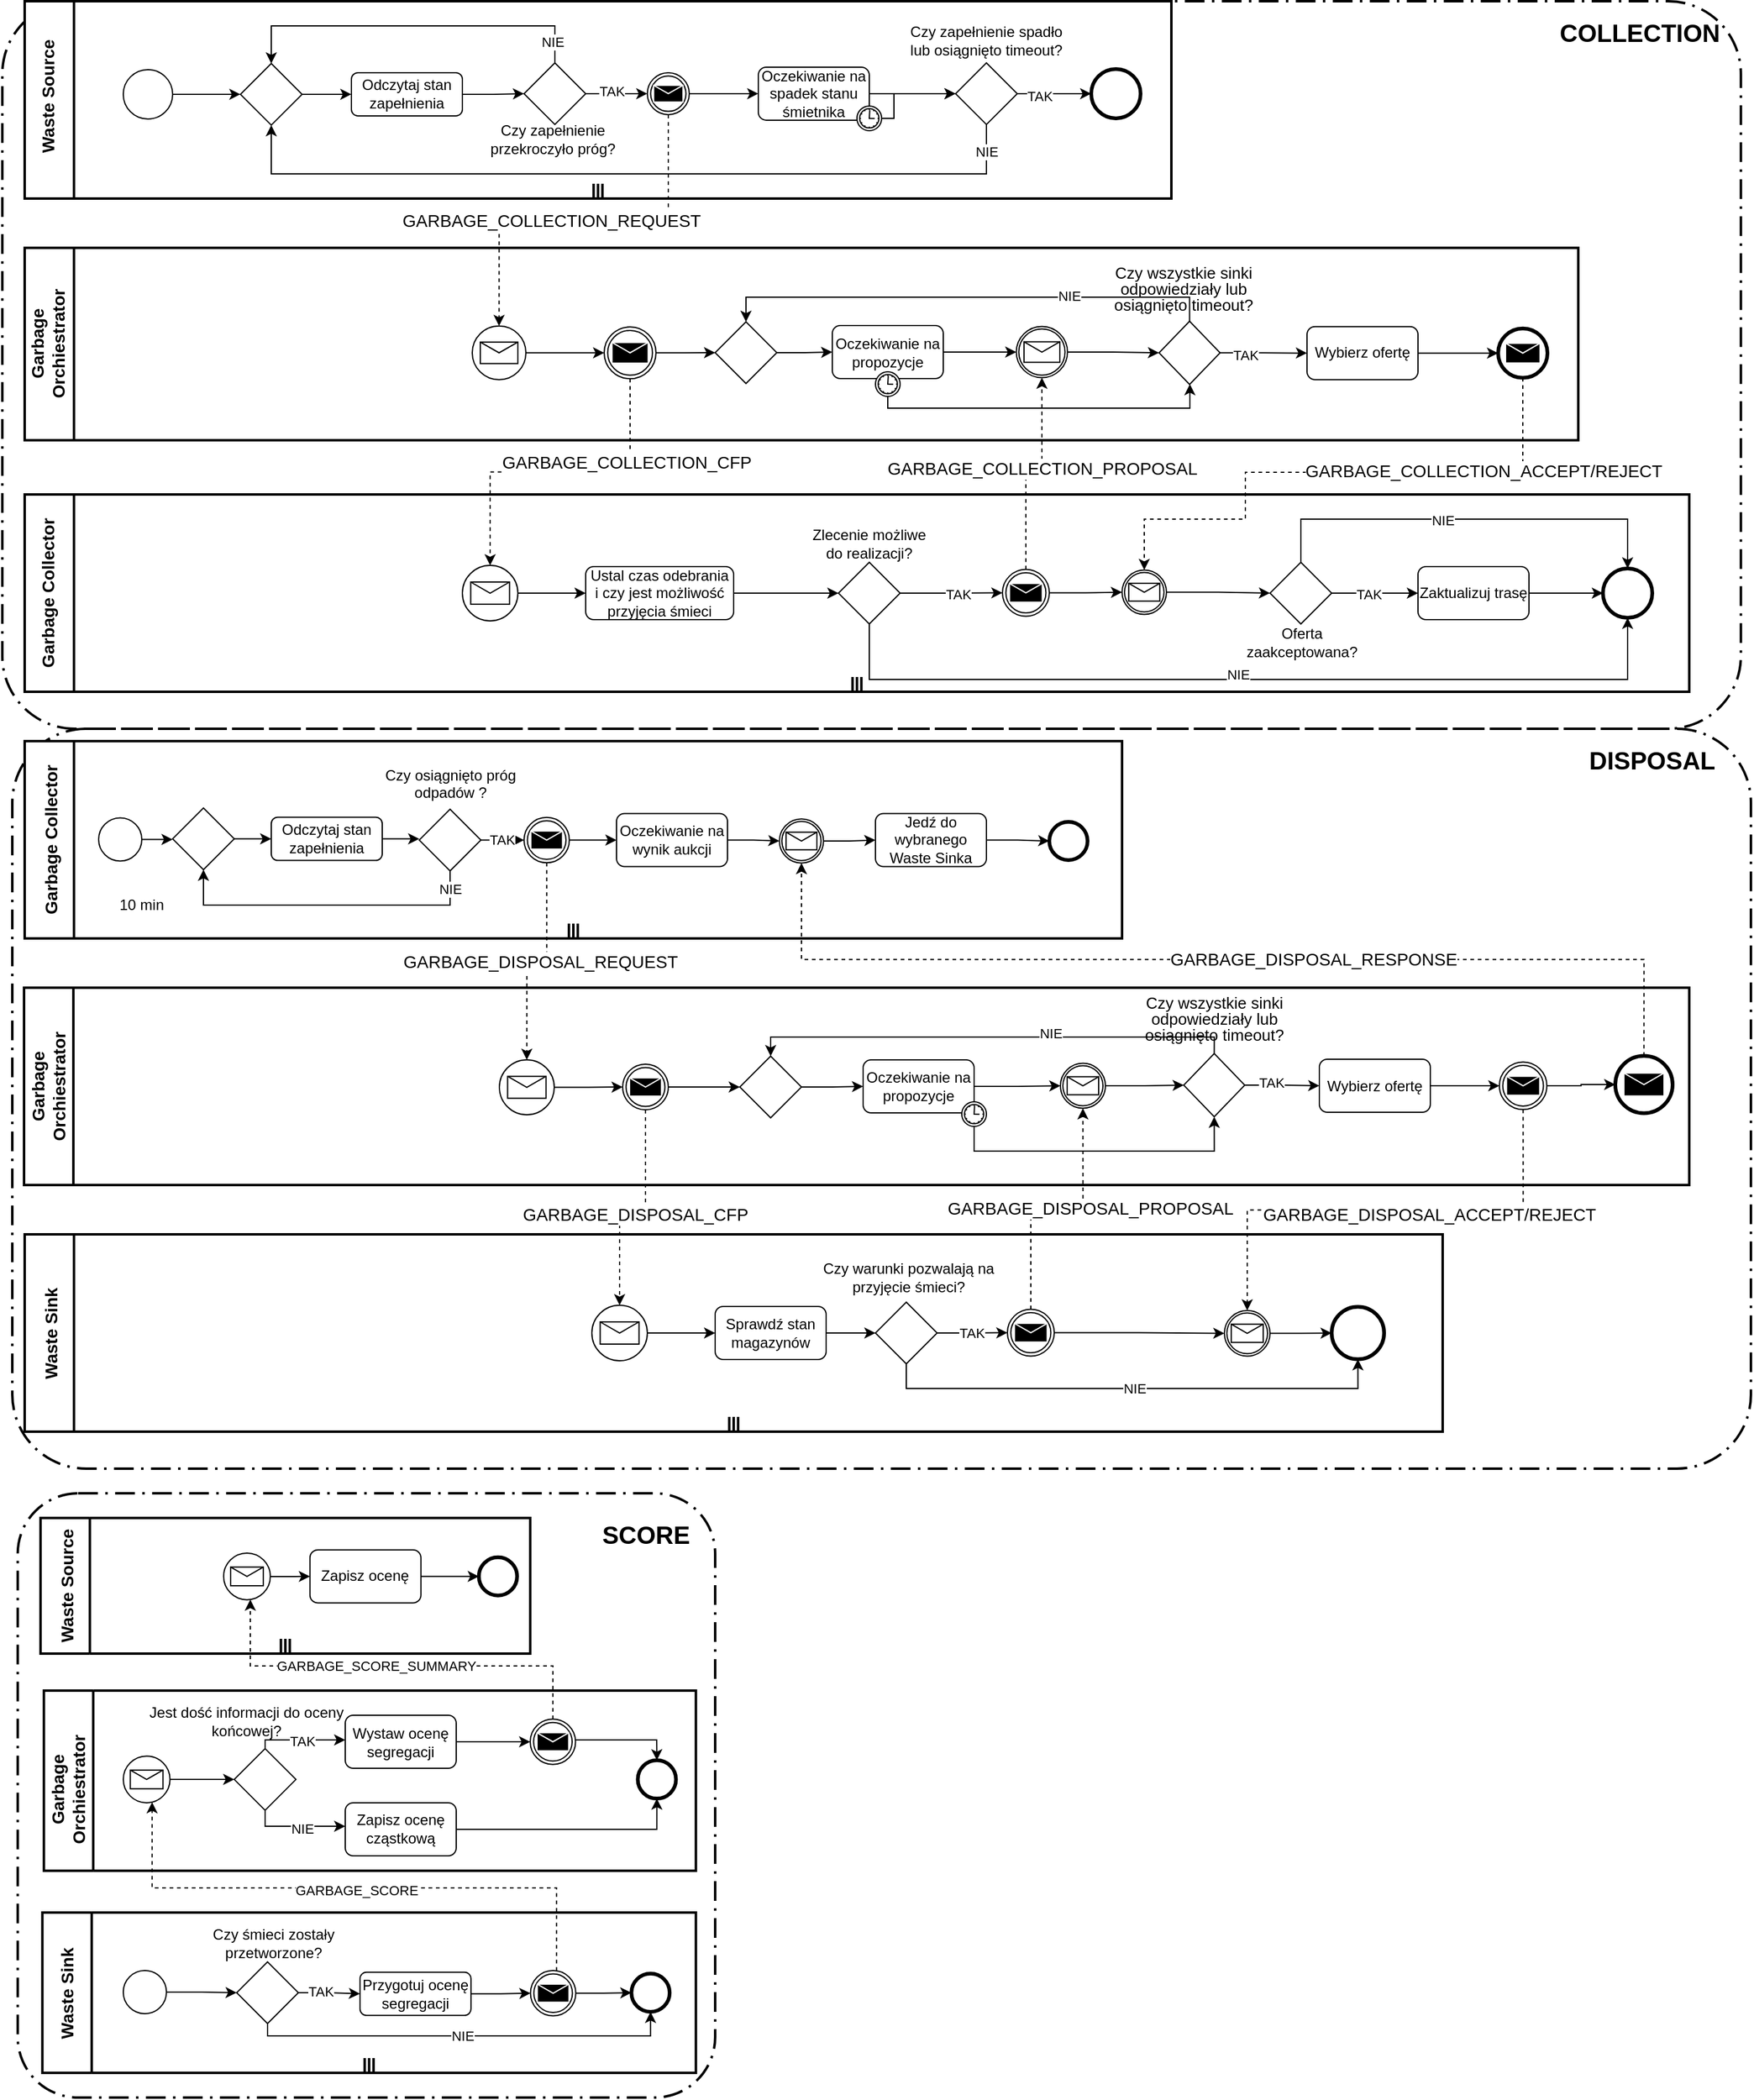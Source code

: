 <mxfile version="22.1.2" type="device">
  <diagram name="Page-1" id="2a216829-ef6e-dabb-86c1-c78162f3ba2b">
    <mxGraphModel dx="1434" dy="793" grid="1" gridSize="10" guides="1" tooltips="1" connect="1" arrows="1" fold="1" page="1" pageScale="1" pageWidth="850" pageHeight="1100" background="none" math="0" shadow="0">
      <root>
        <mxCell id="0" />
        <mxCell id="1" parent="0" />
        <mxCell id="d6jdf_RrObYH6DjWyPFJ-186" value="T" style="points=[[0.25,0,0],[0.5,0,0],[0.75,0,0],[1,0.25,0],[1,0.5,0],[1,0.75,0],[0.75,1,0],[0.5,1,0],[0.25,1,0],[0,0.75,0],[0,0.5,0],[0,0.25,0]];rounded=1;arcSize=10;dashed=1;strokeColor=#000000;fillColor=none;gradientColor=none;dashPattern=8 3 1 3;strokeWidth=2;whiteSpace=wrap;html=1;" parent="1" vertex="1">
          <mxGeometry x="21.87" y="440" width="1410" height="590" as="geometry" />
        </mxCell>
        <mxCell id="d6jdf_RrObYH6DjWyPFJ-188" value="" style="points=[[0.25,0,0],[0.5,0,0],[0.75,0,0],[1,0.25,0],[1,0.5,0],[1,0.75,0],[0.75,1,0],[0.5,1,0],[0.25,1,0],[0,0.75,0],[0,0.5,0],[0,0.25,0]];rounded=1;arcSize=10;dashed=1;strokeColor=#000000;fillColor=none;gradientColor=none;dashPattern=8 3 1 3;strokeWidth=2;whiteSpace=wrap;html=1;" parent="1" vertex="1">
          <mxGeometry x="30" y="1030" width="1410" height="600" as="geometry" />
        </mxCell>
        <mxCell id="EU2BNnpD-7aVcFAq-WOP-53" value="" style="shape=mxgraph.bpmn.swimlane;html=1;startSize=40;horizontal=0;swimlaneLine=1;collapsible=0;fontStyle=0;swimlaneFillColor=#ffffff;strokeWidth=2;isCollection=1;whiteSpace=wrap;" parent="1" vertex="1">
          <mxGeometry x="40" y="840" width="1350" height="160" as="geometry" />
        </mxCell>
        <mxCell id="EU2BNnpD-7aVcFAq-WOP-12" value="" style="swimlane;html=1;startSize=40;fontStyle=0;collapsible=0;horizontal=0;swimlaneLine=1;swimlaneFillColor=#ffffff;strokeWidth=2;whiteSpace=wrap;" parent="1" vertex="1">
          <mxGeometry x="40" y="640" width="1260" height="156" as="geometry" />
        </mxCell>
        <mxCell id="EU2BNnpD-7aVcFAq-WOP-16" value="&lt;font style=&quot;font-size: 14px;&quot;&gt;&lt;b&gt;Garbage Orchiestrator&lt;br&gt;&lt;/b&gt;&lt;/font&gt;" style="text;html=1;strokeColor=none;fillColor=none;align=center;verticalAlign=middle;whiteSpace=wrap;rounded=0;rotation=-90;" parent="EU2BNnpD-7aVcFAq-WOP-12" vertex="1">
          <mxGeometry x="-56.5" y="59.5" width="150" height="37" as="geometry" />
        </mxCell>
        <mxCell id="EU2BNnpD-7aVcFAq-WOP-63" style="edgeStyle=orthogonalEdgeStyle;rounded=0;orthogonalLoop=1;jettySize=auto;html=1;" parent="EU2BNnpD-7aVcFAq-WOP-12" source="EU2BNnpD-7aVcFAq-WOP-50" target="EU2BNnpD-7aVcFAq-WOP-62" edge="1">
          <mxGeometry relative="1" as="geometry" />
        </mxCell>
        <mxCell id="EU2BNnpD-7aVcFAq-WOP-50" value="Oczekiwanie na propozycje" style="rounded=1;whiteSpace=wrap;html=1;" parent="EU2BNnpD-7aVcFAq-WOP-12" vertex="1">
          <mxGeometry x="655" y="63" width="90" height="43" as="geometry" />
        </mxCell>
        <mxCell id="Saa3oAmfx_L4r5g3p0a0-38" style="edgeStyle=orthogonalEdgeStyle;rounded=0;orthogonalLoop=1;jettySize=auto;html=1;" edge="1" parent="EU2BNnpD-7aVcFAq-WOP-12" source="EU2BNnpD-7aVcFAq-WOP-56" target="d6jdf_RrObYH6DjWyPFJ-118">
          <mxGeometry relative="1" as="geometry">
            <Array as="points">
              <mxPoint x="700" y="130" />
              <mxPoint x="945" y="130" />
            </Array>
          </mxGeometry>
        </mxCell>
        <mxCell id="EU2BNnpD-7aVcFAq-WOP-56" value="" style="points=[[0.145,0.145,0],[0.5,0,0],[0.855,0.145,0],[1,0.5,0],[0.855,0.855,0],[0.5,1,0],[0.145,0.855,0],[0,0.5,0]];shape=mxgraph.bpmn.event;html=1;verticalLabelPosition=bottom;labelBackgroundColor=#ffffff;verticalAlign=top;align=center;perimeter=ellipsePerimeter;outlineConnect=0;aspect=fixed;outline=standard;symbol=timer;" parent="EU2BNnpD-7aVcFAq-WOP-12" vertex="1">
          <mxGeometry x="690" y="100.5" width="20" height="20" as="geometry" />
        </mxCell>
        <mxCell id="EU2BNnpD-7aVcFAq-WOP-62" value="" style="points=[[0.145,0.145,0],[0.5,0,0],[0.855,0.145,0],[1,0.5,0],[0.855,0.855,0],[0.5,1,0],[0.145,0.855,0],[0,0.5,0]];shape=mxgraph.bpmn.event;html=1;verticalLabelPosition=bottom;labelBackgroundColor=#ffffff;verticalAlign=top;align=center;perimeter=ellipsePerimeter;outlineConnect=0;aspect=fixed;outline=catching;symbol=message;" parent="EU2BNnpD-7aVcFAq-WOP-12" vertex="1">
          <mxGeometry x="804.25" y="63.75" width="41.5" height="41.5" as="geometry" />
        </mxCell>
        <mxCell id="EU2BNnpD-7aVcFAq-WOP-73" style="edgeStyle=orthogonalEdgeStyle;rounded=0;orthogonalLoop=1;jettySize=auto;html=1;" parent="EU2BNnpD-7aVcFAq-WOP-12" source="EU2BNnpD-7aVcFAq-WOP-65" target="M0BNqgzCnwEa-yaGg0un-95" edge="1">
          <mxGeometry relative="1" as="geometry">
            <mxPoint x="1110.0" y="96.053" as="targetPoint" />
          </mxGeometry>
        </mxCell>
        <mxCell id="EU2BNnpD-7aVcFAq-WOP-65" value="Wybierz ofertę" style="rounded=1;whiteSpace=wrap;html=1;" parent="EU2BNnpD-7aVcFAq-WOP-12" vertex="1">
          <mxGeometry x="1040" y="63.87" width="90" height="43" as="geometry" />
        </mxCell>
        <mxCell id="M0BNqgzCnwEa-yaGg0un-8" style="edgeStyle=orthogonalEdgeStyle;rounded=0;orthogonalLoop=1;jettySize=auto;html=1;entryX=0;entryY=0.5;entryDx=0;entryDy=0;" parent="EU2BNnpD-7aVcFAq-WOP-12" source="EU2BNnpD-7aVcFAq-WOP-80" target="EU2BNnpD-7aVcFAq-WOP-50" edge="1">
          <mxGeometry relative="1" as="geometry" />
        </mxCell>
        <mxCell id="EU2BNnpD-7aVcFAq-WOP-80" value="" style="rhombus;whiteSpace=wrap;html=1;" parent="EU2BNnpD-7aVcFAq-WOP-12" vertex="1">
          <mxGeometry x="560" y="60" width="50" height="50" as="geometry" />
        </mxCell>
        <mxCell id="M0BNqgzCnwEa-yaGg0un-88" value="" style="points=[[0.145,0.145,0],[0.5,0,0],[0.855,0.145,0],[1,0.5,0],[0.855,0.855,0],[0.5,1,0],[0.145,0.855,0],[0,0.5,0]];shape=mxgraph.bpmn.event;html=1;verticalLabelPosition=bottom;labelBackgroundColor=#ffffff;verticalAlign=top;align=center;perimeter=ellipsePerimeter;outlineConnect=0;aspect=fixed;outline=standard;symbol=message;" parent="EU2BNnpD-7aVcFAq-WOP-12" vertex="1">
          <mxGeometry x="363" y="63.37" width="43.5" height="43.5" as="geometry" />
        </mxCell>
        <mxCell id="d6jdf_RrObYH6DjWyPFJ-183" style="edgeStyle=orthogonalEdgeStyle;rounded=0;orthogonalLoop=1;jettySize=auto;html=1;exitX=1;exitY=0.5;exitDx=0;exitDy=0;exitPerimeter=0;entryX=0;entryY=0.5;entryDx=0;entryDy=0;" parent="EU2BNnpD-7aVcFAq-WOP-12" source="M0BNqgzCnwEa-yaGg0un-90" target="EU2BNnpD-7aVcFAq-WOP-80" edge="1">
          <mxGeometry relative="1" as="geometry" />
        </mxCell>
        <mxCell id="M0BNqgzCnwEa-yaGg0un-90" value="" style="points=[[0.145,0.145,0],[0.5,0,0],[0.855,0.145,0],[1,0.5,0],[0.855,0.855,0],[0.5,1,0],[0.145,0.855,0],[0,0.5,0]];shape=mxgraph.bpmn.event;html=1;verticalLabelPosition=bottom;labelBackgroundColor=#ffffff;verticalAlign=top;align=center;perimeter=ellipsePerimeter;outlineConnect=0;aspect=fixed;outline=throwing;symbol=message;" parent="EU2BNnpD-7aVcFAq-WOP-12" vertex="1">
          <mxGeometry x="470" y="64.12" width="42" height="42" as="geometry" />
        </mxCell>
        <mxCell id="M0BNqgzCnwEa-yaGg0un-95" value="" style="points=[[0.145,0.145,0],[0.5,0,0],[0.855,0.145,0],[1,0.5,0],[0.855,0.855,0],[0.5,1,0],[0.145,0.855,0],[0,0.5,0]];shape=mxgraph.bpmn.event;html=1;verticalLabelPosition=bottom;labelBackgroundColor=#ffffff;verticalAlign=top;align=center;perimeter=ellipsePerimeter;outlineConnect=0;aspect=fixed;outline=end;symbol=message;" parent="EU2BNnpD-7aVcFAq-WOP-12" vertex="1">
          <mxGeometry x="1195" y="65.37" width="40" height="40" as="geometry" />
        </mxCell>
        <mxCell id="d6jdf_RrObYH6DjWyPFJ-117" value="&lt;p style=&quot;line-height: 100%; font-size: 13px;&quot;&gt;&lt;font style=&quot;font-size: 13px;&quot;&gt;Czy wszystkie sinki odpowiedziały lub osiągnięto timeout?&lt;/font&gt;&lt;/p&gt;" style="text;html=1;strokeColor=none;fillColor=none;align=center;verticalAlign=middle;whiteSpace=wrap;rounded=0;" parent="EU2BNnpD-7aVcFAq-WOP-12" vertex="1">
          <mxGeometry x="860" y="7.75" width="160" height="50" as="geometry" />
        </mxCell>
        <mxCell id="Saa3oAmfx_L4r5g3p0a0-36" style="edgeStyle=orthogonalEdgeStyle;rounded=0;orthogonalLoop=1;jettySize=auto;html=1;entryX=0.5;entryY=0;entryDx=0;entryDy=0;" edge="1" parent="EU2BNnpD-7aVcFAq-WOP-12" source="d6jdf_RrObYH6DjWyPFJ-118" target="EU2BNnpD-7aVcFAq-WOP-80">
          <mxGeometry relative="1" as="geometry">
            <Array as="points">
              <mxPoint x="945" y="40" />
              <mxPoint x="585" y="40" />
            </Array>
          </mxGeometry>
        </mxCell>
        <mxCell id="Saa3oAmfx_L4r5g3p0a0-37" value="NIE" style="edgeLabel;html=1;align=center;verticalAlign=middle;resizable=0;points=[];" vertex="1" connectable="0" parent="Saa3oAmfx_L4r5g3p0a0-36">
          <mxGeometry x="-0.335" y="-1" relative="1" as="geometry">
            <mxPoint x="15" as="offset" />
          </mxGeometry>
        </mxCell>
        <mxCell id="d6jdf_RrObYH6DjWyPFJ-118" value="" style="rhombus;whiteSpace=wrap;html=1;" parent="EU2BNnpD-7aVcFAq-WOP-12" vertex="1">
          <mxGeometry x="920" y="59.5" width="49.5" height="51.25" as="geometry" />
        </mxCell>
        <mxCell id="d6jdf_RrObYH6DjWyPFJ-175" style="edgeStyle=orthogonalEdgeStyle;rounded=0;orthogonalLoop=1;jettySize=auto;html=1;exitX=1;exitY=0.5;exitDx=0;exitDy=0;exitPerimeter=0;entryX=0;entryY=0.5;entryDx=0;entryDy=0;" parent="EU2BNnpD-7aVcFAq-WOP-12" source="EU2BNnpD-7aVcFAq-WOP-62" target="d6jdf_RrObYH6DjWyPFJ-118" edge="1">
          <mxGeometry relative="1" as="geometry" />
        </mxCell>
        <mxCell id="d6jdf_RrObYH6DjWyPFJ-176" style="edgeStyle=orthogonalEdgeStyle;rounded=0;orthogonalLoop=1;jettySize=auto;html=1;exitX=1;exitY=0.5;exitDx=0;exitDy=0;entryX=0;entryY=0.5;entryDx=0;entryDy=0;" parent="EU2BNnpD-7aVcFAq-WOP-12" source="d6jdf_RrObYH6DjWyPFJ-118" target="EU2BNnpD-7aVcFAq-WOP-65" edge="1">
          <mxGeometry relative="1" as="geometry" />
        </mxCell>
        <mxCell id="Saa3oAmfx_L4r5g3p0a0-35" value="TAK" style="edgeLabel;html=1;align=center;verticalAlign=middle;resizable=0;points=[];" vertex="1" connectable="0" parent="d6jdf_RrObYH6DjWyPFJ-176">
          <mxGeometry x="-0.388" y="-2" relative="1" as="geometry">
            <mxPoint x="-1" as="offset" />
          </mxGeometry>
        </mxCell>
        <mxCell id="d6jdf_RrObYH6DjWyPFJ-184" style="edgeStyle=orthogonalEdgeStyle;rounded=0;orthogonalLoop=1;jettySize=auto;html=1;exitX=1;exitY=0.5;exitDx=0;exitDy=0;exitPerimeter=0;entryX=0;entryY=0.5;entryDx=0;entryDy=0;entryPerimeter=0;" parent="EU2BNnpD-7aVcFAq-WOP-12" source="M0BNqgzCnwEa-yaGg0un-88" target="M0BNqgzCnwEa-yaGg0un-90" edge="1">
          <mxGeometry relative="1" as="geometry" />
        </mxCell>
        <mxCell id="EU2BNnpD-7aVcFAq-WOP-54" value="&lt;font size=&quot;1&quot;&gt;&lt;b style=&quot;font-size: 14px;&quot;&gt;Garbage Collector&lt;/b&gt;&lt;/font&gt;" style="text;html=1;strokeColor=none;fillColor=none;align=center;verticalAlign=middle;whiteSpace=wrap;rounded=0;rotation=-90;" parent="1" vertex="1">
          <mxGeometry x="-21.25" y="901.25" width="160" height="37.5" as="geometry" />
        </mxCell>
        <mxCell id="M0BNqgzCnwEa-yaGg0un-18" style="edgeStyle=orthogonalEdgeStyle;rounded=0;orthogonalLoop=1;jettySize=auto;html=1;entryX=0.5;entryY=1;entryDx=0;entryDy=0;entryPerimeter=0;" parent="1" source="M0BNqgzCnwEa-yaGg0un-11" target="M0BNqgzCnwEa-yaGg0un-17" edge="1">
          <mxGeometry relative="1" as="geometry">
            <Array as="points">
              <mxPoint x="725" y="990" />
              <mxPoint x="1340" y="990" />
            </Array>
          </mxGeometry>
        </mxCell>
        <mxCell id="Saa3oAmfx_L4r5g3p0a0-32" value="NIE" style="edgeLabel;html=1;align=center;verticalAlign=middle;resizable=0;points=[];" vertex="1" connectable="0" parent="M0BNqgzCnwEa-yaGg0un-18">
          <mxGeometry x="-0.031" y="4" relative="1" as="geometry">
            <mxPoint as="offset" />
          </mxGeometry>
        </mxCell>
        <mxCell id="M0BNqgzCnwEa-yaGg0un-11" value="" style="rhombus;whiteSpace=wrap;html=1;" parent="1" vertex="1">
          <mxGeometry x="700" y="895" width="50" height="50" as="geometry" />
        </mxCell>
        <mxCell id="M0BNqgzCnwEa-yaGg0un-16" style="edgeStyle=orthogonalEdgeStyle;rounded=0;orthogonalLoop=1;jettySize=auto;html=1;" parent="1" source="M0BNqgzCnwEa-yaGg0un-13" target="M0BNqgzCnwEa-yaGg0un-11" edge="1">
          <mxGeometry relative="1" as="geometry" />
        </mxCell>
        <mxCell id="M0BNqgzCnwEa-yaGg0un-13" value="Ustal czas odebrania i czy jest możliwość przyjęcia śmieci" style="rounded=1;whiteSpace=wrap;html=1;" parent="1" vertex="1">
          <mxGeometry x="495" y="898.5" width="120" height="43" as="geometry" />
        </mxCell>
        <mxCell id="M0BNqgzCnwEa-yaGg0un-15" value="Zlecenie możliwe do realizacji?" style="text;html=1;strokeColor=none;fillColor=none;align=center;verticalAlign=middle;whiteSpace=wrap;rounded=0;" parent="1" vertex="1">
          <mxGeometry x="670" y="865" width="110" height="30" as="geometry" />
        </mxCell>
        <mxCell id="M0BNqgzCnwEa-yaGg0un-17" value="" style="points=[[0.145,0.145,0],[0.5,0,0],[0.855,0.145,0],[1,0.5,0],[0.855,0.855,0],[0.5,1,0],[0.145,0.855,0],[0,0.5,0]];shape=mxgraph.bpmn.event;html=1;verticalLabelPosition=bottom;labelBackgroundColor=#ffffff;verticalAlign=top;align=center;perimeter=ellipsePerimeter;outlineConnect=0;aspect=fixed;outline=end;symbol=terminate2;" parent="1" vertex="1">
          <mxGeometry x="1320" y="900" width="40" height="40" as="geometry" />
        </mxCell>
        <mxCell id="M0BNqgzCnwEa-yaGg0un-82" style="edgeStyle=orthogonalEdgeStyle;rounded=0;orthogonalLoop=1;jettySize=auto;html=1;" parent="1" source="M0BNqgzCnwEa-yaGg0un-21" target="M0BNqgzCnwEa-yaGg0un-80" edge="1">
          <mxGeometry relative="1" as="geometry" />
        </mxCell>
        <mxCell id="M0BNqgzCnwEa-yaGg0un-21" value="" style="points=[[0.145,0.145,0],[0.5,0,0],[0.855,0.145,0],[1,0.5,0],[0.855,0.855,0],[0.5,1,0],[0.145,0.855,0],[0,0.5,0]];shape=mxgraph.bpmn.event;html=1;verticalLabelPosition=bottom;labelBackgroundColor=#ffffff;verticalAlign=top;align=center;perimeter=ellipsePerimeter;outlineConnect=0;aspect=fixed;outline=catching;symbol=message;" parent="1" vertex="1">
          <mxGeometry x="930" y="901.25" width="36" height="36" as="geometry" />
        </mxCell>
        <mxCell id="M0BNqgzCnwEa-yaGg0un-83" style="edgeStyle=orthogonalEdgeStyle;rounded=0;orthogonalLoop=1;jettySize=auto;html=1;entryX=0.5;entryY=0;entryDx=0;entryDy=0;entryPerimeter=0;" parent="1" source="M0BNqgzCnwEa-yaGg0un-80" target="M0BNqgzCnwEa-yaGg0un-17" edge="1">
          <mxGeometry relative="1" as="geometry">
            <Array as="points">
              <mxPoint x="1075" y="860" />
              <mxPoint x="1340" y="860" />
            </Array>
          </mxGeometry>
        </mxCell>
        <mxCell id="Saa3oAmfx_L4r5g3p0a0-34" value="NIE" style="edgeLabel;html=1;align=center;verticalAlign=middle;resizable=0;points=[];" vertex="1" connectable="0" parent="M0BNqgzCnwEa-yaGg0un-83">
          <mxGeometry x="-0.118" y="-1" relative="1" as="geometry">
            <mxPoint as="offset" />
          </mxGeometry>
        </mxCell>
        <mxCell id="M0BNqgzCnwEa-yaGg0un-85" style="edgeStyle=orthogonalEdgeStyle;rounded=0;orthogonalLoop=1;jettySize=auto;html=1;" parent="1" source="M0BNqgzCnwEa-yaGg0un-80" target="M0BNqgzCnwEa-yaGg0un-84" edge="1">
          <mxGeometry relative="1" as="geometry" />
        </mxCell>
        <mxCell id="Saa3oAmfx_L4r5g3p0a0-33" value="TAK" style="edgeLabel;html=1;align=center;verticalAlign=middle;resizable=0;points=[];" vertex="1" connectable="0" parent="M0BNqgzCnwEa-yaGg0un-85">
          <mxGeometry x="-0.143" y="-1" relative="1" as="geometry">
            <mxPoint as="offset" />
          </mxGeometry>
        </mxCell>
        <mxCell id="M0BNqgzCnwEa-yaGg0un-80" value="" style="rhombus;whiteSpace=wrap;html=1;" parent="1" vertex="1">
          <mxGeometry x="1050" y="895" width="50" height="50" as="geometry" />
        </mxCell>
        <mxCell id="M0BNqgzCnwEa-yaGg0un-81" value="Oferta zaakceptowana?" style="text;html=1;strokeColor=none;fillColor=none;align=center;verticalAlign=middle;whiteSpace=wrap;rounded=0;" parent="1" vertex="1">
          <mxGeometry x="1021" y="945" width="110" height="30" as="geometry" />
        </mxCell>
        <mxCell id="M0BNqgzCnwEa-yaGg0un-86" style="edgeStyle=orthogonalEdgeStyle;rounded=0;orthogonalLoop=1;jettySize=auto;html=1;" parent="1" source="M0BNqgzCnwEa-yaGg0un-84" target="M0BNqgzCnwEa-yaGg0un-17" edge="1">
          <mxGeometry relative="1" as="geometry" />
        </mxCell>
        <mxCell id="M0BNqgzCnwEa-yaGg0un-84" value="Zaktualizuj trasę" style="rounded=1;whiteSpace=wrap;html=1;" parent="1" vertex="1">
          <mxGeometry x="1170" y="898.5" width="90" height="43" as="geometry" />
        </mxCell>
        <mxCell id="M0BNqgzCnwEa-yaGg0un-92" value="" style="points=[[0.145,0.145,0],[0.5,0,0],[0.855,0.145,0],[1,0.5,0],[0.855,0.855,0],[0.5,1,0],[0.145,0.855,0],[0,0.5,0]];shape=mxgraph.bpmn.event;html=1;verticalLabelPosition=bottom;labelBackgroundColor=#ffffff;verticalAlign=top;align=center;perimeter=ellipsePerimeter;outlineConnect=0;aspect=fixed;outline=throwing;symbol=message;" parent="1" vertex="1">
          <mxGeometry x="833" y="900.75" width="38" height="38" as="geometry" />
        </mxCell>
        <mxCell id="d6jdf_RrObYH6DjWyPFJ-1" value="" style="shape=mxgraph.bpmn.swimlane;html=1;startSize=40;horizontal=0;swimlaneLine=1;collapsible=0;fontStyle=0;swimlaneFillColor=#ffffff;strokeWidth=2;isCollection=1;whiteSpace=wrap;" parent="1" vertex="1">
          <mxGeometry x="40" y="1440" width="1150" height="160" as="geometry" />
        </mxCell>
        <mxCell id="d6jdf_RrObYH6DjWyPFJ-2" value="" style="shape=mxgraph.bpmn.swimlane;html=1;startSize=40;horizontal=0;swimlaneLine=1;collapsible=0;fontStyle=0;swimlaneFillColor=#ffffff;strokeWidth=2;isCollection=1;whiteSpace=wrap;" parent="1" vertex="1">
          <mxGeometry x="40" y="1040" width="890" height="160" as="geometry" />
        </mxCell>
        <mxCell id="d6jdf_RrObYH6DjWyPFJ-3" value="" style="swimlane;html=1;startSize=40;fontStyle=0;collapsible=0;horizontal=0;swimlaneLine=1;swimlaneFillColor=#ffffff;strokeWidth=2;whiteSpace=wrap;" parent="1" vertex="1">
          <mxGeometry x="39.5" y="1240" width="1350.5" height="160" as="geometry" />
        </mxCell>
        <mxCell id="d6jdf_RrObYH6DjWyPFJ-4" value="&lt;font style=&quot;font-size: 14px;&quot;&gt;&lt;b&gt;Garbage Orchiestrator&lt;br&gt;&lt;/b&gt;&lt;/font&gt;" style="text;html=1;strokeColor=none;fillColor=none;align=center;verticalAlign=middle;whiteSpace=wrap;rounded=0;rotation=-90;" parent="d6jdf_RrObYH6DjWyPFJ-3" vertex="1">
          <mxGeometry x="-55.62" y="56.88" width="150" height="46.25" as="geometry" />
        </mxCell>
        <mxCell id="d6jdf_RrObYH6DjWyPFJ-6" style="edgeStyle=orthogonalEdgeStyle;rounded=0;orthogonalLoop=1;jettySize=auto;html=1;" parent="d6jdf_RrObYH6DjWyPFJ-3" edge="1">
          <mxGeometry relative="1" as="geometry">
            <mxPoint x="710" y="95.5" as="sourcePoint" />
          </mxGeometry>
        </mxCell>
        <mxCell id="d6jdf_RrObYH6DjWyPFJ-10" style="edgeStyle=orthogonalEdgeStyle;rounded=0;orthogonalLoop=1;jettySize=auto;html=1;" parent="d6jdf_RrObYH6DjWyPFJ-3" edge="1">
          <mxGeometry relative="1" as="geometry">
            <mxPoint x="970" y="96" as="sourcePoint" />
          </mxGeometry>
        </mxCell>
        <mxCell id="d6jdf_RrObYH6DjWyPFJ-12" style="edgeStyle=orthogonalEdgeStyle;rounded=0;orthogonalLoop=1;jettySize=auto;html=1;entryX=0.5;entryY=0;entryDx=0;entryDy=0;" parent="d6jdf_RrObYH6DjWyPFJ-3" edge="1">
          <mxGeometry relative="1" as="geometry">
            <Array as="points">
              <mxPoint x="930" y="50" />
              <mxPoint x="565" y="50" />
            </Array>
            <mxPoint x="565" y="70.5" as="targetPoint" />
          </mxGeometry>
        </mxCell>
        <mxCell id="d6jdf_RrObYH6DjWyPFJ-13" style="edgeStyle=orthogonalEdgeStyle;rounded=0;orthogonalLoop=1;jettySize=auto;html=1;entryX=0;entryY=0.5;entryDx=0;entryDy=0;" parent="d6jdf_RrObYH6DjWyPFJ-3" edge="1">
          <mxGeometry relative="1" as="geometry">
            <mxPoint x="842" y="96" as="sourcePoint" />
          </mxGeometry>
        </mxCell>
        <mxCell id="d6jdf_RrObYH6DjWyPFJ-15" style="edgeStyle=orthogonalEdgeStyle;rounded=0;orthogonalLoop=1;jettySize=auto;html=1;" parent="d6jdf_RrObYH6DjWyPFJ-3" edge="1">
          <mxGeometry relative="1" as="geometry">
            <mxPoint x="1110.0" y="96.053" as="targetPoint" />
            <mxPoint x="1080" y="96" as="sourcePoint" />
          </mxGeometry>
        </mxCell>
        <mxCell id="d6jdf_RrObYH6DjWyPFJ-17" style="edgeStyle=orthogonalEdgeStyle;rounded=0;orthogonalLoop=1;jettySize=auto;html=1;entryX=0;entryY=0.5;entryDx=0;entryDy=0;" parent="d6jdf_RrObYH6DjWyPFJ-3" edge="1">
          <mxGeometry relative="1" as="geometry">
            <mxPoint x="590" y="95.5" as="sourcePoint" />
          </mxGeometry>
        </mxCell>
        <mxCell id="d6jdf_RrObYH6DjWyPFJ-23" style="edgeStyle=orthogonalEdgeStyle;rounded=0;orthogonalLoop=1;jettySize=auto;html=1;" parent="d6jdf_RrObYH6DjWyPFJ-3" source="d6jdf_RrObYH6DjWyPFJ-24" target="d6jdf_RrObYH6DjWyPFJ-37" edge="1">
          <mxGeometry relative="1" as="geometry" />
        </mxCell>
        <mxCell id="d6jdf_RrObYH6DjWyPFJ-24" value="" style="points=[[0.145,0.145,0],[0.5,0,0],[0.855,0.145,0],[1,0.5,0],[0.855,0.855,0],[0.5,1,0],[0.145,0.855,0],[0,0.5,0]];shape=mxgraph.bpmn.event;html=1;verticalLabelPosition=bottom;labelBackgroundColor=#ffffff;verticalAlign=top;align=center;perimeter=ellipsePerimeter;outlineConnect=0;aspect=fixed;outline=standard;symbol=message;" parent="d6jdf_RrObYH6DjWyPFJ-3" vertex="1">
          <mxGeometry x="385.5" y="58.5" width="44.5" height="44.5" as="geometry" />
        </mxCell>
        <mxCell id="d6jdf_RrObYH6DjWyPFJ-25" style="edgeStyle=orthogonalEdgeStyle;rounded=0;orthogonalLoop=1;jettySize=auto;html=1;entryX=0;entryY=0.5;entryDx=0;entryDy=0;entryPerimeter=0;" parent="d6jdf_RrObYH6DjWyPFJ-3" source="d6jdf_RrObYH6DjWyPFJ-26" target="d6jdf_RrObYH6DjWyPFJ-31" edge="1">
          <mxGeometry relative="1" as="geometry" />
        </mxCell>
        <mxCell id="d6jdf_RrObYH6DjWyPFJ-26" value="Oczekiwanie na propozycje" style="rounded=1;whiteSpace=wrap;html=1;" parent="d6jdf_RrObYH6DjWyPFJ-3" vertex="1">
          <mxGeometry x="680.5" y="58.5" width="90" height="43" as="geometry" />
        </mxCell>
        <mxCell id="d6jdf_RrObYH6DjWyPFJ-27" style="edgeStyle=orthogonalEdgeStyle;rounded=0;orthogonalLoop=1;jettySize=auto;html=1;" parent="d6jdf_RrObYH6DjWyPFJ-3" source="d6jdf_RrObYH6DjWyPFJ-29" target="d6jdf_RrObYH6DjWyPFJ-33" edge="1">
          <mxGeometry relative="1" as="geometry" />
        </mxCell>
        <mxCell id="Saa3oAmfx_L4r5g3p0a0-24" value="TAK" style="edgeLabel;html=1;align=center;verticalAlign=middle;resizable=0;points=[];" vertex="1" connectable="0" parent="d6jdf_RrObYH6DjWyPFJ-27">
          <mxGeometry x="-0.292" y="2" relative="1" as="geometry">
            <mxPoint as="offset" />
          </mxGeometry>
        </mxCell>
        <mxCell id="d6jdf_RrObYH6DjWyPFJ-85" style="edgeStyle=orthogonalEdgeStyle;rounded=0;orthogonalLoop=1;jettySize=auto;html=1;exitX=0.5;exitY=0;exitDx=0;exitDy=0;entryX=0.5;entryY=0;entryDx=0;entryDy=0;" parent="d6jdf_RrObYH6DjWyPFJ-3" source="d6jdf_RrObYH6DjWyPFJ-29" target="d6jdf_RrObYH6DjWyPFJ-35" edge="1">
          <mxGeometry relative="1" as="geometry">
            <Array as="points">
              <mxPoint x="965" y="40" />
              <mxPoint x="606" y="40" />
            </Array>
          </mxGeometry>
        </mxCell>
        <mxCell id="Saa3oAmfx_L4r5g3p0a0-25" value="NIE" style="edgeLabel;html=1;align=center;verticalAlign=middle;resizable=0;points=[];" vertex="1" connectable="0" parent="d6jdf_RrObYH6DjWyPFJ-85">
          <mxGeometry x="-0.248" y="-3" relative="1" as="geometry">
            <mxPoint as="offset" />
          </mxGeometry>
        </mxCell>
        <mxCell id="d6jdf_RrObYH6DjWyPFJ-29" value="" style="rhombus;whiteSpace=wrap;html=1;" parent="d6jdf_RrObYH6DjWyPFJ-3" vertex="1">
          <mxGeometry x="940.5" y="53.38" width="49.5" height="51.25" as="geometry" />
        </mxCell>
        <mxCell id="d6jdf_RrObYH6DjWyPFJ-30" style="edgeStyle=orthogonalEdgeStyle;rounded=0;orthogonalLoop=1;jettySize=auto;html=1;" parent="d6jdf_RrObYH6DjWyPFJ-3" source="d6jdf_RrObYH6DjWyPFJ-31" target="d6jdf_RrObYH6DjWyPFJ-29" edge="1">
          <mxGeometry relative="1" as="geometry" />
        </mxCell>
        <mxCell id="d6jdf_RrObYH6DjWyPFJ-32" style="edgeStyle=orthogonalEdgeStyle;rounded=0;orthogonalLoop=1;jettySize=auto;html=1;" parent="d6jdf_RrObYH6DjWyPFJ-3" source="d6jdf_RrObYH6DjWyPFJ-33" target="d6jdf_RrObYH6DjWyPFJ-42" edge="1">
          <mxGeometry relative="1" as="geometry" />
        </mxCell>
        <mxCell id="d6jdf_RrObYH6DjWyPFJ-33" value="Wybierz ofertę" style="rounded=1;whiteSpace=wrap;html=1;" parent="d6jdf_RrObYH6DjWyPFJ-3" vertex="1">
          <mxGeometry x="1050.5" y="58" width="90" height="43" as="geometry" />
        </mxCell>
        <mxCell id="d6jdf_RrObYH6DjWyPFJ-34" style="edgeStyle=orthogonalEdgeStyle;rounded=0;orthogonalLoop=1;jettySize=auto;html=1;" parent="d6jdf_RrObYH6DjWyPFJ-3" source="d6jdf_RrObYH6DjWyPFJ-35" target="d6jdf_RrObYH6DjWyPFJ-26" edge="1">
          <mxGeometry relative="1" as="geometry" />
        </mxCell>
        <mxCell id="d6jdf_RrObYH6DjWyPFJ-35" value="" style="rhombus;whiteSpace=wrap;html=1;" parent="d6jdf_RrObYH6DjWyPFJ-3" vertex="1">
          <mxGeometry x="580.5" y="55.5" width="50" height="50" as="geometry" />
        </mxCell>
        <mxCell id="d6jdf_RrObYH6DjWyPFJ-36" style="edgeStyle=orthogonalEdgeStyle;rounded=0;orthogonalLoop=1;jettySize=auto;html=1;" parent="d6jdf_RrObYH6DjWyPFJ-3" source="d6jdf_RrObYH6DjWyPFJ-37" target="d6jdf_RrObYH6DjWyPFJ-35" edge="1">
          <mxGeometry relative="1" as="geometry" />
        </mxCell>
        <mxCell id="d6jdf_RrObYH6DjWyPFJ-37" value="" style="points=[[0.145,0.145,0],[0.5,0,0],[0.855,0.145,0],[1,0.5,0],[0.855,0.855,0],[0.5,1,0],[0.145,0.855,0],[0,0.5,0]];shape=mxgraph.bpmn.event;html=1;verticalLabelPosition=bottom;labelBackgroundColor=#ffffff;verticalAlign=top;align=center;perimeter=ellipsePerimeter;outlineConnect=0;aspect=fixed;outline=throwing;symbol=message;" parent="d6jdf_RrObYH6DjWyPFJ-3" vertex="1">
          <mxGeometry x="485.5" y="62" width="37" height="37" as="geometry" />
        </mxCell>
        <mxCell id="d6jdf_RrObYH6DjWyPFJ-86" style="edgeStyle=orthogonalEdgeStyle;rounded=0;orthogonalLoop=1;jettySize=auto;html=1;exitX=0.5;exitY=1;exitDx=0;exitDy=0;exitPerimeter=0;entryX=0.5;entryY=1;entryDx=0;entryDy=0;" parent="d6jdf_RrObYH6DjWyPFJ-3" source="d6jdf_RrObYH6DjWyPFJ-39" target="d6jdf_RrObYH6DjWyPFJ-29" edge="1">
          <mxGeometry relative="1" as="geometry" />
        </mxCell>
        <mxCell id="d6jdf_RrObYH6DjWyPFJ-39" value="" style="points=[[0.145,0.145,0],[0.5,0,0],[0.855,0.145,0],[1,0.5,0],[0.855,0.855,0],[0.5,1,0],[0.145,0.855,0],[0,0.5,0]];shape=mxgraph.bpmn.event;html=1;verticalLabelPosition=bottom;labelBackgroundColor=#ffffff;verticalAlign=top;align=center;perimeter=ellipsePerimeter;outlineConnect=0;aspect=fixed;outline=standard;symbol=timer;" parent="d6jdf_RrObYH6DjWyPFJ-3" vertex="1">
          <mxGeometry x="760.5" y="92.5" width="20" height="20" as="geometry" />
        </mxCell>
        <mxCell id="d6jdf_RrObYH6DjWyPFJ-40" value="" style="points=[[0.145,0.145,0],[0.5,0,0],[0.855,0.145,0],[1,0.5,0],[0.855,0.855,0],[0.5,1,0],[0.145,0.855,0],[0,0.5,0]];shape=mxgraph.bpmn.event;html=1;verticalLabelPosition=bottom;labelBackgroundColor=#ffffff;verticalAlign=top;align=center;perimeter=ellipsePerimeter;outlineConnect=0;aspect=fixed;outline=end;symbol=message;" parent="d6jdf_RrObYH6DjWyPFJ-3" vertex="1">
          <mxGeometry x="1290.5" y="55.25" width="46.5" height="46.5" as="geometry" />
        </mxCell>
        <mxCell id="d6jdf_RrObYH6DjWyPFJ-41" style="edgeStyle=orthogonalEdgeStyle;rounded=0;orthogonalLoop=1;jettySize=auto;html=1;" parent="d6jdf_RrObYH6DjWyPFJ-3" source="d6jdf_RrObYH6DjWyPFJ-42" target="d6jdf_RrObYH6DjWyPFJ-40" edge="1">
          <mxGeometry relative="1" as="geometry" />
        </mxCell>
        <mxCell id="d6jdf_RrObYH6DjWyPFJ-42" value="" style="points=[[0.145,0.145,0],[0.5,0,0],[0.855,0.145,0],[1,0.5,0],[0.855,0.855,0],[0.5,1,0],[0.145,0.855,0],[0,0.5,0]];shape=mxgraph.bpmn.event;html=1;verticalLabelPosition=bottom;labelBackgroundColor=#ffffff;verticalAlign=top;align=center;perimeter=ellipsePerimeter;outlineConnect=0;aspect=fixed;outline=throwing;symbol=message;" parent="d6jdf_RrObYH6DjWyPFJ-3" vertex="1">
          <mxGeometry x="1196.5" y="60.25" width="38.5" height="38.5" as="geometry" />
        </mxCell>
        <mxCell id="d6jdf_RrObYH6DjWyPFJ-31" value="" style="points=[[0.145,0.145,0],[0.5,0,0],[0.855,0.145,0],[1,0.5,0],[0.855,0.855,0],[0.5,1,0],[0.145,0.855,0],[0,0.5,0]];shape=mxgraph.bpmn.event;html=1;verticalLabelPosition=bottom;labelBackgroundColor=#ffffff;verticalAlign=top;align=center;perimeter=ellipsePerimeter;outlineConnect=0;aspect=fixed;outline=catching;symbol=message;" parent="d6jdf_RrObYH6DjWyPFJ-3" vertex="1">
          <mxGeometry x="840.5" y="61.25" width="36.5" height="36.5" as="geometry" />
        </mxCell>
        <mxCell id="d6jdf_RrObYH6DjWyPFJ-101" value="&lt;p style=&quot;line-height: 100%; font-size: 13px;&quot;&gt;&lt;font style=&quot;font-size: 13px;&quot;&gt;Czy wszystkie sinki odpowiedziały lub osiągnięto timeout?&lt;/font&gt;&lt;/p&gt;" style="text;html=1;strokeColor=none;fillColor=none;align=center;verticalAlign=middle;whiteSpace=wrap;rounded=0;" parent="d6jdf_RrObYH6DjWyPFJ-3" vertex="1">
          <mxGeometry x="885.25" y="8.882e-16" width="160" height="50" as="geometry" />
        </mxCell>
        <mxCell id="d6jdf_RrObYH6DjWyPFJ-46" value="&lt;font style=&quot;font-size: 14px;&quot;&gt;&lt;b&gt;Waste Sink&lt;br&gt;&lt;/b&gt;&lt;/font&gt;" style="text;html=1;strokeColor=none;fillColor=none;align=center;verticalAlign=middle;whiteSpace=wrap;rounded=0;rotation=-90;" parent="1" vertex="1">
          <mxGeometry x="-18.75" y="1501.25" width="160" height="37.5" as="geometry" />
        </mxCell>
        <mxCell id="d6jdf_RrObYH6DjWyPFJ-47" style="edgeStyle=orthogonalEdgeStyle;rounded=0;orthogonalLoop=1;jettySize=auto;html=1;" parent="1" source="d6jdf_RrObYH6DjWyPFJ-48" target="d6jdf_RrObYH6DjWyPFJ-50" edge="1">
          <mxGeometry relative="1" as="geometry" />
        </mxCell>
        <mxCell id="d6jdf_RrObYH6DjWyPFJ-48" value="" style="points=[[0.145,0.145,0],[0.5,0,0],[0.855,0.145,0],[1,0.5,0],[0.855,0.855,0],[0.5,1,0],[0.145,0.855,0],[0,0.5,0]];shape=mxgraph.bpmn.event;html=1;verticalLabelPosition=bottom;labelBackgroundColor=#ffffff;verticalAlign=top;align=center;perimeter=ellipsePerimeter;outlineConnect=0;aspect=fixed;outline=catching;symbol=message;" parent="1" vertex="1">
          <mxGeometry x="652.12" y="1103.13" width="35.75" height="35.75" as="geometry" />
        </mxCell>
        <mxCell id="d6jdf_RrObYH6DjWyPFJ-49" style="edgeStyle=orthogonalEdgeStyle;rounded=0;orthogonalLoop=1;jettySize=auto;html=1;" parent="1" source="d6jdf_RrObYH6DjWyPFJ-50" target="d6jdf_RrObYH6DjWyPFJ-57" edge="1">
          <mxGeometry relative="1" as="geometry">
            <mxPoint x="1072" y="1092.25" as="targetPoint" />
          </mxGeometry>
        </mxCell>
        <mxCell id="d6jdf_RrObYH6DjWyPFJ-50" value="Jedź do wybranego Waste Sinka" style="rounded=1;whiteSpace=wrap;html=1;" parent="1" vertex="1">
          <mxGeometry x="730" y="1098.75" width="90" height="43" as="geometry" />
        </mxCell>
        <mxCell id="d6jdf_RrObYH6DjWyPFJ-51" value="Oczekiwanie na wynik aukcji" style="rounded=1;whiteSpace=wrap;html=1;" parent="1" vertex="1">
          <mxGeometry x="520" y="1098.75" width="90" height="43" as="geometry" />
        </mxCell>
        <mxCell id="d6jdf_RrObYH6DjWyPFJ-77" style="edgeStyle=orthogonalEdgeStyle;rounded=0;orthogonalLoop=1;jettySize=auto;html=1;exitX=1;exitY=0.5;exitDx=0;exitDy=0;entryX=0;entryY=0.5;entryDx=0;entryDy=0;" parent="1" source="d6jdf_RrObYH6DjWyPFJ-52" target="d6jdf_RrObYH6DjWyPFJ-54" edge="1">
          <mxGeometry relative="1" as="geometry" />
        </mxCell>
        <mxCell id="d6jdf_RrObYH6DjWyPFJ-52" value="Odczytaj stan zapełnienia" style="rounded=1;whiteSpace=wrap;html=1;" parent="1" vertex="1">
          <mxGeometry x="240" y="1101.75" width="90" height="35" as="geometry" />
        </mxCell>
        <mxCell id="d6jdf_RrObYH6DjWyPFJ-75" style="edgeStyle=orthogonalEdgeStyle;rounded=0;orthogonalLoop=1;jettySize=auto;html=1;exitX=1;exitY=0.5;exitDx=0;exitDy=0;exitPerimeter=0;entryX=0;entryY=0.5;entryDx=0;entryDy=0;" parent="1" source="d6jdf_RrObYH6DjWyPFJ-53" target="d6jdf_RrObYH6DjWyPFJ-55" edge="1">
          <mxGeometry relative="1" as="geometry" />
        </mxCell>
        <mxCell id="d6jdf_RrObYH6DjWyPFJ-53" value="" style="points=[[0.145,0.145,0],[0.5,0,0],[0.855,0.145,0],[1,0.5,0],[0.855,0.855,0],[0.5,1,0],[0.145,0.855,0],[0,0.5,0]];shape=mxgraph.bpmn.event;html=1;verticalLabelPosition=bottom;labelBackgroundColor=#ffffff;verticalAlign=top;align=center;perimeter=ellipsePerimeter;outlineConnect=0;aspect=fixed;outline=standard;symbol=general;" parent="1" vertex="1">
          <mxGeometry x="100" y="1102.25" width="35" height="35" as="geometry" />
        </mxCell>
        <mxCell id="d6jdf_RrObYH6DjWyPFJ-54" value="" style="rhombus;whiteSpace=wrap;html=1;" parent="1" vertex="1">
          <mxGeometry x="360" y="1095.25" width="50" height="50" as="geometry" />
        </mxCell>
        <mxCell id="d6jdf_RrObYH6DjWyPFJ-76" style="edgeStyle=orthogonalEdgeStyle;rounded=0;orthogonalLoop=1;jettySize=auto;html=1;exitX=1;exitY=0.5;exitDx=0;exitDy=0;entryX=0;entryY=0.5;entryDx=0;entryDy=0;" parent="1" source="d6jdf_RrObYH6DjWyPFJ-55" target="d6jdf_RrObYH6DjWyPFJ-52" edge="1">
          <mxGeometry relative="1" as="geometry" />
        </mxCell>
        <mxCell id="d6jdf_RrObYH6DjWyPFJ-55" value="" style="rhombus;whiteSpace=wrap;html=1;" parent="1" vertex="1">
          <mxGeometry x="160" y="1094.25" width="50" height="50" as="geometry" />
        </mxCell>
        <mxCell id="d6jdf_RrObYH6DjWyPFJ-185" style="edgeStyle=orthogonalEdgeStyle;rounded=0;orthogonalLoop=1;jettySize=auto;html=1;exitX=1;exitY=0.5;exitDx=0;exitDy=0;exitPerimeter=0;entryX=0;entryY=0.5;entryDx=0;entryDy=0;" parent="1" source="d6jdf_RrObYH6DjWyPFJ-56" target="d6jdf_RrObYH6DjWyPFJ-51" edge="1">
          <mxGeometry relative="1" as="geometry" />
        </mxCell>
        <mxCell id="d6jdf_RrObYH6DjWyPFJ-56" value="" style="points=[[0.145,0.145,0],[0.5,0,0],[0.855,0.145,0],[1,0.5,0],[0.855,0.855,0],[0.5,1,0],[0.145,0.855,0],[0,0.5,0]];shape=mxgraph.bpmn.event;html=1;verticalLabelPosition=bottom;labelBackgroundColor=#ffffff;verticalAlign=top;align=center;perimeter=ellipsePerimeter;outlineConnect=0;aspect=fixed;outline=throwing;symbol=message;" parent="1" vertex="1">
          <mxGeometry x="445" y="1101.88" width="36.75" height="36.75" as="geometry" />
        </mxCell>
        <mxCell id="d6jdf_RrObYH6DjWyPFJ-57" value="" style="points=[[0.145,0.145,0],[0.5,0,0],[0.855,0.145,0],[1,0.5,0],[0.855,0.855,0],[0.5,1,0],[0.145,0.855,0],[0,0.5,0]];shape=mxgraph.bpmn.event;html=1;verticalLabelPosition=bottom;labelBackgroundColor=#ffffff;verticalAlign=top;align=center;perimeter=ellipsePerimeter;outlineConnect=0;aspect=fixed;outline=end;symbol=terminate2;" parent="1" vertex="1">
          <mxGeometry x="871" y="1105.5" width="31" height="31" as="geometry" />
        </mxCell>
        <mxCell id="d6jdf_RrObYH6DjWyPFJ-66" style="edgeStyle=orthogonalEdgeStyle;rounded=0;orthogonalLoop=1;jettySize=auto;html=1;entryX=0.5;entryY=0;entryDx=0;entryDy=0;entryPerimeter=0;dashed=1;" parent="1" source="d6jdf_RrObYH6DjWyPFJ-56" target="d6jdf_RrObYH6DjWyPFJ-24" edge="1">
          <mxGeometry relative="1" as="geometry" />
        </mxCell>
        <mxCell id="d6jdf_RrObYH6DjWyPFJ-67" value="&lt;font style=&quot;font-size: 14px;&quot;&gt;GARBAGE_DISPOSAL_REQUEST&lt;/font&gt;" style="edgeLabel;html=1;align=center;verticalAlign=middle;resizable=0;points=[];" parent="d6jdf_RrObYH6DjWyPFJ-66" vertex="1" connectable="0">
          <mxGeometry x="-0.02" relative="1" as="geometry">
            <mxPoint as="offset" />
          </mxGeometry>
        </mxCell>
        <mxCell id="d6jdf_RrObYH6DjWyPFJ-88" style="edgeStyle=orthogonalEdgeStyle;rounded=0;orthogonalLoop=1;jettySize=auto;html=1;exitX=1;exitY=0.5;exitDx=0;exitDy=0;exitPerimeter=0;" parent="1" source="d6jdf_RrObYH6DjWyPFJ-68" target="d6jdf_RrObYH6DjWyPFJ-69" edge="1">
          <mxGeometry relative="1" as="geometry" />
        </mxCell>
        <mxCell id="d6jdf_RrObYH6DjWyPFJ-68" value="" style="points=[[0.145,0.145,0],[0.5,0,0],[0.855,0.145,0],[1,0.5,0],[0.855,0.855,0],[0.5,1,0],[0.145,0.855,0],[0,0.5,0]];shape=mxgraph.bpmn.event;html=1;verticalLabelPosition=bottom;labelBackgroundColor=#ffffff;verticalAlign=top;align=center;perimeter=ellipsePerimeter;outlineConnect=0;aspect=fixed;outline=standard;symbol=message;" parent="1" vertex="1">
          <mxGeometry x="500" y="1497.5" width="45" height="45" as="geometry" />
        </mxCell>
        <mxCell id="d6jdf_RrObYH6DjWyPFJ-89" style="edgeStyle=orthogonalEdgeStyle;rounded=0;orthogonalLoop=1;jettySize=auto;html=1;exitX=1;exitY=0.5;exitDx=0;exitDy=0;entryX=0;entryY=0.5;entryDx=0;entryDy=0;" parent="1" source="d6jdf_RrObYH6DjWyPFJ-69" target="d6jdf_RrObYH6DjWyPFJ-70" edge="1">
          <mxGeometry relative="1" as="geometry" />
        </mxCell>
        <mxCell id="d6jdf_RrObYH6DjWyPFJ-69" value="Sprawdź stan magazynów" style="rounded=1;whiteSpace=wrap;html=1;" parent="1" vertex="1">
          <mxGeometry x="600" y="1498.5" width="90" height="43" as="geometry" />
        </mxCell>
        <mxCell id="d6jdf_RrObYH6DjWyPFJ-70" value="" style="rhombus;whiteSpace=wrap;html=1;" parent="1" vertex="1">
          <mxGeometry x="730" y="1495" width="50" height="50" as="geometry" />
        </mxCell>
        <mxCell id="d6jdf_RrObYH6DjWyPFJ-71" value="" style="points=[[0.145,0.145,0],[0.5,0,0],[0.855,0.145,0],[1,0.5,0],[0.855,0.855,0],[0.5,1,0],[0.145,0.855,0],[0,0.5,0]];shape=mxgraph.bpmn.event;html=1;verticalLabelPosition=bottom;labelBackgroundColor=#ffffff;verticalAlign=top;align=center;perimeter=ellipsePerimeter;outlineConnect=0;aspect=fixed;outline=end;symbol=terminate2;" parent="1" vertex="1">
          <mxGeometry x="1100" y="1498.75" width="42.5" height="42.5" as="geometry" />
        </mxCell>
        <mxCell id="d6jdf_RrObYH6DjWyPFJ-72" value="" style="points=[[0.145,0.145,0],[0.5,0,0],[0.855,0.145,0],[1,0.5,0],[0.855,0.855,0],[0.5,1,0],[0.145,0.855,0],[0,0.5,0]];shape=mxgraph.bpmn.event;html=1;verticalLabelPosition=bottom;labelBackgroundColor=#ffffff;verticalAlign=top;align=center;perimeter=ellipsePerimeter;outlineConnect=0;aspect=fixed;outline=throwing;symbol=message;" parent="1" vertex="1">
          <mxGeometry x="837" y="1500.75" width="38" height="38" as="geometry" />
        </mxCell>
        <mxCell id="d6jdf_RrObYH6DjWyPFJ-73" value="" style="points=[[0.145,0.145,0],[0.5,0,0],[0.855,0.145,0],[1,0.5,0],[0.855,0.855,0],[0.5,1,0],[0.145,0.855,0],[0,0.5,0]];shape=mxgraph.bpmn.event;html=1;verticalLabelPosition=bottom;labelBackgroundColor=#ffffff;verticalAlign=top;align=center;perimeter=ellipsePerimeter;outlineConnect=0;aspect=fixed;outline=catching;symbol=message;" parent="1" vertex="1">
          <mxGeometry x="1013" y="1501.75" width="37" height="37" as="geometry" />
        </mxCell>
        <mxCell id="d6jdf_RrObYH6DjWyPFJ-79" value="TAK" style="edgeStyle=orthogonalEdgeStyle;rounded=0;orthogonalLoop=1;jettySize=auto;html=1;exitX=1;exitY=0.5;exitDx=0;exitDy=0;entryX=0;entryY=0.5;entryDx=0;entryDy=0;entryPerimeter=0;" parent="1" source="d6jdf_RrObYH6DjWyPFJ-54" target="d6jdf_RrObYH6DjWyPFJ-56" edge="1">
          <mxGeometry relative="1" as="geometry" />
        </mxCell>
        <mxCell id="d6jdf_RrObYH6DjWyPFJ-81" style="edgeStyle=orthogonalEdgeStyle;rounded=0;orthogonalLoop=1;jettySize=auto;html=1;exitX=1;exitY=0.5;exitDx=0;exitDy=0;entryX=0;entryY=0.5;entryDx=0;entryDy=0;entryPerimeter=0;" parent="1" source="d6jdf_RrObYH6DjWyPFJ-51" target="d6jdf_RrObYH6DjWyPFJ-48" edge="1">
          <mxGeometry relative="1" as="geometry" />
        </mxCell>
        <mxCell id="d6jdf_RrObYH6DjWyPFJ-83" style="edgeStyle=orthogonalEdgeStyle;rounded=0;orthogonalLoop=1;jettySize=auto;html=1;exitX=0.5;exitY=0;exitDx=0;exitDy=0;exitPerimeter=0;entryX=0.5;entryY=1;entryDx=0;entryDy=0;entryPerimeter=0;dashed=1;" parent="1" source="d6jdf_RrObYH6DjWyPFJ-40" target="d6jdf_RrObYH6DjWyPFJ-48" edge="1">
          <mxGeometry relative="1" as="geometry" />
        </mxCell>
        <mxCell id="d6jdf_RrObYH6DjWyPFJ-84" value="&lt;font style=&quot;font-size: 14px;&quot;&gt;GARBAGE_DISPOSAL_RESPONSE&lt;/font&gt;" style="edgeLabel;html=1;align=center;verticalAlign=middle;resizable=0;points=[];" parent="d6jdf_RrObYH6DjWyPFJ-83" vertex="1" connectable="0">
          <mxGeometry x="-0.175" relative="1" as="geometry">
            <mxPoint as="offset" />
          </mxGeometry>
        </mxCell>
        <mxCell id="d6jdf_RrObYH6DjWyPFJ-87" style="edgeStyle=orthogonalEdgeStyle;rounded=0;orthogonalLoop=1;jettySize=auto;html=1;exitX=0.5;exitY=1;exitDx=0;exitDy=0;exitPerimeter=0;entryX=0.5;entryY=0;entryDx=0;entryDy=0;entryPerimeter=0;dashed=1;" parent="1" source="d6jdf_RrObYH6DjWyPFJ-37" target="d6jdf_RrObYH6DjWyPFJ-68" edge="1">
          <mxGeometry relative="1" as="geometry" />
        </mxCell>
        <mxCell id="d6jdf_RrObYH6DjWyPFJ-92" value="&lt;font style=&quot;font-size: 14px;&quot;&gt;GARBAGE_DISPOSAL_CFP&lt;/font&gt;" style="edgeLabel;html=1;align=center;verticalAlign=middle;resizable=0;points=[];" parent="d6jdf_RrObYH6DjWyPFJ-87" vertex="1" connectable="0">
          <mxGeometry x="-0.02" y="5" relative="1" as="geometry">
            <mxPoint as="offset" />
          </mxGeometry>
        </mxCell>
        <mxCell id="d6jdf_RrObYH6DjWyPFJ-90" value="TAK" style="edgeStyle=orthogonalEdgeStyle;rounded=0;orthogonalLoop=1;jettySize=auto;html=1;exitX=1;exitY=0.5;exitDx=0;exitDy=0;entryX=0;entryY=0.5;entryDx=0;entryDy=0;entryPerimeter=0;" parent="1" source="d6jdf_RrObYH6DjWyPFJ-70" target="d6jdf_RrObYH6DjWyPFJ-72" edge="1">
          <mxGeometry relative="1" as="geometry" />
        </mxCell>
        <mxCell id="d6jdf_RrObYH6DjWyPFJ-91" style="edgeStyle=orthogonalEdgeStyle;rounded=0;orthogonalLoop=1;jettySize=auto;html=1;exitX=0.5;exitY=0;exitDx=0;exitDy=0;exitPerimeter=0;entryX=0.5;entryY=1;entryDx=0;entryDy=0;entryPerimeter=0;dashed=1;" parent="1" source="d6jdf_RrObYH6DjWyPFJ-72" target="d6jdf_RrObYH6DjWyPFJ-31" edge="1">
          <mxGeometry relative="1" as="geometry" />
        </mxCell>
        <mxCell id="d6jdf_RrObYH6DjWyPFJ-93" value="&lt;font style=&quot;font-size: 14px;&quot;&gt;GARBAGE_DISPOSAL_PROPOSAL&lt;/font&gt;" style="edgeLabel;html=1;align=center;verticalAlign=middle;resizable=0;points=[];" parent="d6jdf_RrObYH6DjWyPFJ-91" vertex="1" connectable="0">
          <mxGeometry x="0.214" y="-5" relative="1" as="geometry">
            <mxPoint as="offset" />
          </mxGeometry>
        </mxCell>
        <mxCell id="d6jdf_RrObYH6DjWyPFJ-94" value="NIE" style="edgeStyle=orthogonalEdgeStyle;rounded=0;orthogonalLoop=1;jettySize=auto;html=1;exitX=0.5;exitY=1;exitDx=0;exitDy=0;entryX=0.5;entryY=1;entryDx=0;entryDy=0;entryPerimeter=0;" parent="1" source="d6jdf_RrObYH6DjWyPFJ-70" target="d6jdf_RrObYH6DjWyPFJ-71" edge="1">
          <mxGeometry relative="1" as="geometry" />
        </mxCell>
        <mxCell id="d6jdf_RrObYH6DjWyPFJ-95" style="edgeStyle=orthogonalEdgeStyle;rounded=0;orthogonalLoop=1;jettySize=auto;html=1;exitX=1;exitY=0.5;exitDx=0;exitDy=0;exitPerimeter=0;entryX=0;entryY=0.5;entryDx=0;entryDy=0;entryPerimeter=0;" parent="1" source="d6jdf_RrObYH6DjWyPFJ-72" target="d6jdf_RrObYH6DjWyPFJ-73" edge="1">
          <mxGeometry relative="1" as="geometry" />
        </mxCell>
        <mxCell id="d6jdf_RrObYH6DjWyPFJ-96" style="edgeStyle=orthogonalEdgeStyle;rounded=0;orthogonalLoop=1;jettySize=auto;html=1;exitX=1;exitY=0.5;exitDx=0;exitDy=0;exitPerimeter=0;entryX=0;entryY=0.5;entryDx=0;entryDy=0;entryPerimeter=0;" parent="1" source="d6jdf_RrObYH6DjWyPFJ-73" target="d6jdf_RrObYH6DjWyPFJ-71" edge="1">
          <mxGeometry relative="1" as="geometry" />
        </mxCell>
        <mxCell id="d6jdf_RrObYH6DjWyPFJ-97" style="edgeStyle=orthogonalEdgeStyle;rounded=0;orthogonalLoop=1;jettySize=auto;html=1;exitX=0.5;exitY=1;exitDx=0;exitDy=0;exitPerimeter=0;entryX=0.5;entryY=0;entryDx=0;entryDy=0;entryPerimeter=0;dashed=1;" parent="1" source="d6jdf_RrObYH6DjWyPFJ-42" target="d6jdf_RrObYH6DjWyPFJ-73" edge="1">
          <mxGeometry relative="1" as="geometry" />
        </mxCell>
        <mxCell id="d6jdf_RrObYH6DjWyPFJ-98" value="&lt;font style=&quot;font-size: 14px;&quot;&gt;GARBAGE_DISPOSAL_ACCEPT/REJECT&lt;/font&gt;" style="edgeLabel;html=1;align=center;verticalAlign=middle;resizable=0;points=[];" parent="d6jdf_RrObYH6DjWyPFJ-97" vertex="1" connectable="0">
          <mxGeometry x="-0.183" y="3" relative="1" as="geometry">
            <mxPoint as="offset" />
          </mxGeometry>
        </mxCell>
        <mxCell id="d6jdf_RrObYH6DjWyPFJ-100" value="Czy warunki pozwalają na przyjęcie śmieci?" style="text;html=1;strokeColor=none;fillColor=none;align=center;verticalAlign=middle;whiteSpace=wrap;rounded=0;" parent="1" vertex="1">
          <mxGeometry x="677" y="1460" width="160" height="30" as="geometry" />
        </mxCell>
        <mxCell id="d6jdf_RrObYH6DjWyPFJ-102" value="&lt;div align=&quot;center&quot;&gt;Czy osiągnięto próg odpadów ?&lt;/div&gt;" style="text;whiteSpace=wrap;html=1;align=center;" parent="1" vertex="1">
          <mxGeometry x="323" y="1054.25" width="125" height="40" as="geometry" />
        </mxCell>
        <mxCell id="d6jdf_RrObYH6DjWyPFJ-104" value="&lt;div style=&quot;font-size: 13px;&quot;&gt;&lt;font size=&quot;1&quot;&gt;&lt;b style=&quot;font-size: 14px;&quot;&gt;Garbage Collector&lt;/b&gt;&lt;/font&gt;&lt;/div&gt;" style="text;html=1;strokeColor=none;fillColor=none;align=center;verticalAlign=middle;whiteSpace=wrap;rounded=0;rotation=-90;" parent="1" vertex="1">
          <mxGeometry x="-14.7" y="1096.56" width="153.13" height="45.75" as="geometry" />
        </mxCell>
        <mxCell id="d6jdf_RrObYH6DjWyPFJ-122" value="" style="shape=mxgraph.bpmn.swimlane;html=1;startSize=40;horizontal=0;swimlaneLine=1;collapsible=0;fontStyle=0;swimlaneFillColor=#ffffff;strokeWidth=2;isCollection=1;whiteSpace=wrap;" parent="1" vertex="1">
          <mxGeometry x="40" y="440" width="930" height="160" as="geometry" />
        </mxCell>
        <mxCell id="d6jdf_RrObYH6DjWyPFJ-144" style="edgeStyle=orthogonalEdgeStyle;rounded=0;orthogonalLoop=1;jettySize=auto;html=1;entryX=0;entryY=0.5;entryDx=0;entryDy=0;" parent="1" source="d6jdf_RrObYH6DjWyPFJ-145" target="d6jdf_RrObYH6DjWyPFJ-147" edge="1">
          <mxGeometry relative="1" as="geometry" />
        </mxCell>
        <mxCell id="d6jdf_RrObYH6DjWyPFJ-145" value="Odczytaj stan zapełnienia" style="rounded=1;whiteSpace=wrap;html=1;" parent="1" vertex="1">
          <mxGeometry x="305" y="497.97" width="90" height="35" as="geometry" />
        </mxCell>
        <mxCell id="d6jdf_RrObYH6DjWyPFJ-147" value="" style="rhombus;whiteSpace=wrap;html=1;" parent="1" vertex="1">
          <mxGeometry x="445" y="489.97" width="50" height="50" as="geometry" />
        </mxCell>
        <mxCell id="d6jdf_RrObYH6DjWyPFJ-149" value="&lt;font style=&quot;font-size: 12px;&quot;&gt;Czy zapełnienie przekroczyło próg?&lt;/font&gt;" style="text;html=1;strokeColor=none;fillColor=none;align=center;verticalAlign=middle;whiteSpace=wrap;rounded=0;" parent="1" vertex="1">
          <mxGeometry x="406.1" y="544.97" width="125" height="15" as="geometry" />
        </mxCell>
        <mxCell id="d6jdf_RrObYH6DjWyPFJ-150" style="edgeStyle=orthogonalEdgeStyle;rounded=0;orthogonalLoop=1;jettySize=auto;html=1;entryX=0;entryY=0.5;entryDx=0;entryDy=0;" parent="1" source="d6jdf_RrObYH6DjWyPFJ-151" target="d6jdf_RrObYH6DjWyPFJ-154" edge="1">
          <mxGeometry relative="1" as="geometry" />
        </mxCell>
        <mxCell id="d6jdf_RrObYH6DjWyPFJ-151" value="Oczekiwanie na spadek stanu śmietnika" style="rounded=1;whiteSpace=wrap;html=1;" parent="1" vertex="1">
          <mxGeometry x="635" y="493.47" width="90" height="43" as="geometry" />
        </mxCell>
        <mxCell id="d6jdf_RrObYH6DjWyPFJ-152" style="edgeStyle=orthogonalEdgeStyle;rounded=0;orthogonalLoop=1;jettySize=auto;html=1;exitX=1;exitY=0.5;exitDx=0;exitDy=0;exitPerimeter=0;" parent="1" source="d6jdf_RrObYH6DjWyPFJ-153" edge="1">
          <mxGeometry relative="1" as="geometry">
            <mxPoint x="795" y="514.97" as="targetPoint" />
            <Array as="points">
              <mxPoint x="745" y="534.97" />
              <mxPoint x="745" y="514.97" />
            </Array>
          </mxGeometry>
        </mxCell>
        <mxCell id="d6jdf_RrObYH6DjWyPFJ-153" value="" style="points=[[0.145,0.145,0],[0.5,0,0],[0.855,0.145,0],[1,0.5,0],[0.855,0.855,0],[0.5,1,0],[0.145,0.855,0],[0,0.5,0]];shape=mxgraph.bpmn.event;html=1;verticalLabelPosition=bottom;labelBackgroundColor=#ffffff;verticalAlign=top;align=center;perimeter=ellipsePerimeter;outlineConnect=0;aspect=fixed;outline=standard;symbol=timer;" parent="1" vertex="1">
          <mxGeometry x="715" y="524.97" width="20" height="20" as="geometry" />
        </mxCell>
        <mxCell id="d6jdf_RrObYH6DjWyPFJ-154" value="" style="rhombus;whiteSpace=wrap;html=1;" parent="1" vertex="1">
          <mxGeometry x="795" y="489.97" width="50" height="50" as="geometry" />
        </mxCell>
        <mxCell id="d6jdf_RrObYH6DjWyPFJ-155" value="Czy zapełnienie spadło lub osiągnięto timeout?" style="text;html=1;strokeColor=none;fillColor=none;align=center;verticalAlign=middle;whiteSpace=wrap;rounded=0;" parent="1" vertex="1">
          <mxGeometry x="755" y="464.97" width="130" height="15" as="geometry" />
        </mxCell>
        <mxCell id="d6jdf_RrObYH6DjWyPFJ-156" style="edgeStyle=orthogonalEdgeStyle;rounded=0;orthogonalLoop=1;jettySize=auto;html=1;entryX=0.5;entryY=1;entryDx=0;entryDy=0;" parent="1" source="d6jdf_RrObYH6DjWyPFJ-154" target="d6jdf_RrObYH6DjWyPFJ-158" edge="1">
          <mxGeometry relative="1" as="geometry">
            <mxPoint x="745" y="493.97" as="targetPoint" />
            <Array as="points">
              <mxPoint x="820" y="580" />
              <mxPoint x="240" y="580" />
            </Array>
          </mxGeometry>
        </mxCell>
        <mxCell id="Saa3oAmfx_L4r5g3p0a0-39" value="NIE" style="edgeLabel;html=1;align=center;verticalAlign=middle;resizable=0;points=[];" vertex="1" connectable="0" parent="d6jdf_RrObYH6DjWyPFJ-156">
          <mxGeometry x="-0.935" relative="1" as="geometry">
            <mxPoint as="offset" />
          </mxGeometry>
        </mxCell>
        <mxCell id="d6jdf_RrObYH6DjWyPFJ-157" style="edgeStyle=orthogonalEdgeStyle;rounded=0;orthogonalLoop=1;jettySize=auto;html=1;entryX=0;entryY=0.5;entryDx=0;entryDy=0;" parent="1" source="d6jdf_RrObYH6DjWyPFJ-158" target="d6jdf_RrObYH6DjWyPFJ-145" edge="1">
          <mxGeometry relative="1" as="geometry" />
        </mxCell>
        <mxCell id="d6jdf_RrObYH6DjWyPFJ-158" value="" style="rhombus;whiteSpace=wrap;html=1;" parent="1" vertex="1">
          <mxGeometry x="215" y="490.47" width="50" height="50" as="geometry" />
        </mxCell>
        <mxCell id="d6jdf_RrObYH6DjWyPFJ-159" value="" style="points=[[0.145,0.145,0],[0.5,0,0],[0.855,0.145,0],[1,0.5,0],[0.855,0.855,0],[0.5,1,0],[0.145,0.855,0],[0,0.5,0]];shape=mxgraph.bpmn.event;html=1;verticalLabelPosition=bottom;labelBackgroundColor=#ffffff;verticalAlign=top;align=center;perimeter=ellipsePerimeter;outlineConnect=0;aspect=fixed;outline=end;symbol=terminate2;" parent="1" vertex="1">
          <mxGeometry x="905" y="494.97" width="40" height="40" as="geometry" />
        </mxCell>
        <mxCell id="d6jdf_RrObYH6DjWyPFJ-160" style="edgeStyle=orthogonalEdgeStyle;rounded=0;orthogonalLoop=1;jettySize=auto;html=1;exitX=1;exitY=0.5;exitDx=0;exitDy=0;entryX=0;entryY=0.5;entryDx=0;entryDy=0;entryPerimeter=0;" parent="1" source="d6jdf_RrObYH6DjWyPFJ-154" target="d6jdf_RrObYH6DjWyPFJ-159" edge="1">
          <mxGeometry relative="1" as="geometry" />
        </mxCell>
        <mxCell id="Saa3oAmfx_L4r5g3p0a0-40" value="TAK" style="edgeLabel;html=1;align=center;verticalAlign=middle;resizable=0;points=[];" vertex="1" connectable="0" parent="d6jdf_RrObYH6DjWyPFJ-160">
          <mxGeometry x="-0.4" y="-2" relative="1" as="geometry">
            <mxPoint as="offset" />
          </mxGeometry>
        </mxCell>
        <mxCell id="d6jdf_RrObYH6DjWyPFJ-161" style="edgeStyle=orthogonalEdgeStyle;rounded=0;orthogonalLoop=1;jettySize=auto;html=1;exitX=1;exitY=0.5;exitDx=0;exitDy=0;exitPerimeter=0;entryX=0;entryY=0.5;entryDx=0;entryDy=0;" parent="1" source="d6jdf_RrObYH6DjWyPFJ-162" target="d6jdf_RrObYH6DjWyPFJ-151" edge="1">
          <mxGeometry relative="1" as="geometry" />
        </mxCell>
        <mxCell id="d6jdf_RrObYH6DjWyPFJ-162" value="" style="points=[[0.145,0.145,0],[0.5,0,0],[0.855,0.145,0],[1,0.5,0],[0.855,0.855,0],[0.5,1,0],[0.145,0.855,0],[0,0.5,0]];shape=mxgraph.bpmn.event;html=1;verticalLabelPosition=bottom;labelBackgroundColor=#ffffff;verticalAlign=top;align=center;perimeter=ellipsePerimeter;outlineConnect=0;aspect=fixed;outline=throwing;symbol=message;" parent="1" vertex="1">
          <mxGeometry x="545" y="497.97" width="34" height="34" as="geometry" />
        </mxCell>
        <mxCell id="d6jdf_RrObYH6DjWyPFJ-163" style="edgeStyle=orthogonalEdgeStyle;rounded=0;orthogonalLoop=1;jettySize=auto;html=1;exitX=1;exitY=0.5;exitDx=0;exitDy=0;entryX=0;entryY=0.5;entryDx=0;entryDy=0;entryPerimeter=0;" parent="1" source="d6jdf_RrObYH6DjWyPFJ-147" target="d6jdf_RrObYH6DjWyPFJ-162" edge="1">
          <mxGeometry relative="1" as="geometry" />
        </mxCell>
        <mxCell id="Saa3oAmfx_L4r5g3p0a0-41" value="TAK" style="edgeLabel;html=1;align=center;verticalAlign=middle;resizable=0;points=[];" vertex="1" connectable="0" parent="d6jdf_RrObYH6DjWyPFJ-163">
          <mxGeometry x="-0.16" y="2" relative="1" as="geometry">
            <mxPoint as="offset" />
          </mxGeometry>
        </mxCell>
        <mxCell id="d6jdf_RrObYH6DjWyPFJ-165" style="edgeStyle=orthogonalEdgeStyle;rounded=0;orthogonalLoop=1;jettySize=auto;html=1;exitX=1;exitY=0.5;exitDx=0;exitDy=0;exitPerimeter=0;entryX=0;entryY=0.5;entryDx=0;entryDy=0;" parent="1" source="d6jdf_RrObYH6DjWyPFJ-164" target="d6jdf_RrObYH6DjWyPFJ-158" edge="1">
          <mxGeometry relative="1" as="geometry" />
        </mxCell>
        <mxCell id="d6jdf_RrObYH6DjWyPFJ-164" value="" style="points=[[0.145,0.145,0],[0.5,0,0],[0.855,0.145,0],[1,0.5,0],[0.855,0.855,0],[0.5,1,0],[0.145,0.855,0],[0,0.5,0]];shape=mxgraph.bpmn.event;html=1;verticalLabelPosition=bottom;labelBackgroundColor=#ffffff;verticalAlign=top;align=center;perimeter=ellipsePerimeter;outlineConnect=0;aspect=fixed;outline=standard;symbol=general;" parent="1" vertex="1">
          <mxGeometry x="119.97" y="495.45" width="40.03" height="40.03" as="geometry" />
        </mxCell>
        <mxCell id="d6jdf_RrObYH6DjWyPFJ-166" value="&lt;font style=&quot;font-size: 14px;&quot;&gt;&lt;b&gt;Waste Source&lt;br&gt;&lt;/b&gt;&lt;/font&gt;" style="text;html=1;strokeColor=none;fillColor=none;align=center;verticalAlign=middle;whiteSpace=wrap;rounded=0;rotation=-90;" parent="1" vertex="1">
          <mxGeometry x="-15.99" y="500.99" width="150" height="31.97" as="geometry" />
        </mxCell>
        <mxCell id="d6jdf_RrObYH6DjWyPFJ-167" style="edgeStyle=orthogonalEdgeStyle;rounded=0;orthogonalLoop=1;jettySize=auto;html=1;exitX=0.5;exitY=1;exitDx=0;exitDy=0;exitPerimeter=0;entryX=0.5;entryY=0;entryDx=0;entryDy=0;entryPerimeter=0;dashed=1;" parent="1" source="d6jdf_RrObYH6DjWyPFJ-162" target="M0BNqgzCnwEa-yaGg0un-88" edge="1">
          <mxGeometry relative="1" as="geometry" />
        </mxCell>
        <mxCell id="d6jdf_RrObYH6DjWyPFJ-168" value="&lt;font style=&quot;font-size: 14px;&quot;&gt;GARBAGE_COLLECTION_REQUEST&lt;/font&gt;" style="edgeLabel;html=1;align=center;verticalAlign=middle;resizable=0;points=[];" parent="d6jdf_RrObYH6DjWyPFJ-167" vertex="1" connectable="0">
          <mxGeometry x="0.173" relative="1" as="geometry">
            <mxPoint as="offset" />
          </mxGeometry>
        </mxCell>
        <mxCell id="d6jdf_RrObYH6DjWyPFJ-169" style="edgeStyle=orthogonalEdgeStyle;rounded=0;orthogonalLoop=1;jettySize=auto;html=1;exitX=0.5;exitY=1;exitDx=0;exitDy=0;exitPerimeter=0;entryX=0.5;entryY=0;entryDx=0;entryDy=0;entryPerimeter=0;dashed=1;" parent="1" source="M0BNqgzCnwEa-yaGg0un-90" target="M0BNqgzCnwEa-yaGg0un-93" edge="1">
          <mxGeometry relative="1" as="geometry" />
        </mxCell>
        <mxCell id="d6jdf_RrObYH6DjWyPFJ-170" value="&lt;font style=&quot;font-size: 14px;&quot;&gt;GARBAGE_COLLECTION_CFP&lt;/font&gt;" style="edgeLabel;html=1;align=center;verticalAlign=middle;resizable=0;points=[];" parent="d6jdf_RrObYH6DjWyPFJ-169" vertex="1" connectable="0">
          <mxGeometry x="-0.311" y="2" relative="1" as="geometry">
            <mxPoint x="13" y="-10" as="offset" />
          </mxGeometry>
        </mxCell>
        <mxCell id="d6jdf_RrObYH6DjWyPFJ-171" style="edgeStyle=orthogonalEdgeStyle;rounded=0;orthogonalLoop=1;jettySize=auto;html=1;exitX=0.5;exitY=0;exitDx=0;exitDy=0;exitPerimeter=0;entryX=0.5;entryY=1;entryDx=0;entryDy=0;entryPerimeter=0;dashed=1;" parent="1" source="M0BNqgzCnwEa-yaGg0un-92" target="EU2BNnpD-7aVcFAq-WOP-62" edge="1">
          <mxGeometry relative="1" as="geometry" />
        </mxCell>
        <mxCell id="d6jdf_RrObYH6DjWyPFJ-172" value="&lt;font style=&quot;font-size: 14px;&quot;&gt;GARBAGE_COLLECTION_PROPOSAL&lt;/font&gt;" style="edgeLabel;html=1;align=center;verticalAlign=middle;resizable=0;points=[];" parent="d6jdf_RrObYH6DjWyPFJ-171" vertex="1" connectable="0">
          <mxGeometry x="0.398" relative="1" as="geometry">
            <mxPoint y="23" as="offset" />
          </mxGeometry>
        </mxCell>
        <mxCell id="d6jdf_RrObYH6DjWyPFJ-173" style="edgeStyle=orthogonalEdgeStyle;rounded=0;orthogonalLoop=1;jettySize=auto;html=1;exitX=0.5;exitY=1;exitDx=0;exitDy=0;exitPerimeter=0;entryX=0.5;entryY=0;entryDx=0;entryDy=0;entryPerimeter=0;dashed=1;" parent="1" source="M0BNqgzCnwEa-yaGg0un-95" target="M0BNqgzCnwEa-yaGg0un-21" edge="1">
          <mxGeometry relative="1" as="geometry">
            <Array as="points">
              <mxPoint x="1255" y="822" />
              <mxPoint x="1030" y="822" />
              <mxPoint x="1030" y="860" />
              <mxPoint x="948" y="860" />
            </Array>
          </mxGeometry>
        </mxCell>
        <mxCell id="d6jdf_RrObYH6DjWyPFJ-174" value="&lt;font style=&quot;font-size: 14px;&quot;&gt;GARBAGE_COLLECTION_ACCEPT/REJECT&lt;/font&gt;" style="edgeLabel;html=1;align=center;verticalAlign=middle;resizable=0;points=[];" parent="d6jdf_RrObYH6DjWyPFJ-173" vertex="1" connectable="0">
          <mxGeometry x="-0.183" y="-1" relative="1" as="geometry">
            <mxPoint x="80" as="offset" />
          </mxGeometry>
        </mxCell>
        <mxCell id="d6jdf_RrObYH6DjWyPFJ-177" style="edgeStyle=orthogonalEdgeStyle;rounded=0;orthogonalLoop=1;jettySize=auto;html=1;exitX=1;exitY=0.5;exitDx=0;exitDy=0;exitPerimeter=0;entryX=0;entryY=0.5;entryDx=0;entryDy=0;entryPerimeter=0;" parent="1" source="M0BNqgzCnwEa-yaGg0un-92" target="M0BNqgzCnwEa-yaGg0un-21" edge="1">
          <mxGeometry relative="1" as="geometry" />
        </mxCell>
        <mxCell id="d6jdf_RrObYH6DjWyPFJ-178" style="edgeStyle=orthogonalEdgeStyle;rounded=0;orthogonalLoop=1;jettySize=auto;html=1;exitX=1;exitY=0.5;exitDx=0;exitDy=0;entryX=0;entryY=0.5;entryDx=0;entryDy=0;entryPerimeter=0;" parent="1" source="M0BNqgzCnwEa-yaGg0un-11" target="M0BNqgzCnwEa-yaGg0un-92" edge="1">
          <mxGeometry relative="1" as="geometry" />
        </mxCell>
        <mxCell id="Saa3oAmfx_L4r5g3p0a0-31" value="TAK" style="edgeLabel;html=1;align=center;verticalAlign=middle;resizable=0;points=[];" vertex="1" connectable="0" parent="d6jdf_RrObYH6DjWyPFJ-178">
          <mxGeometry x="0.135" y="-1" relative="1" as="geometry">
            <mxPoint as="offset" />
          </mxGeometry>
        </mxCell>
        <mxCell id="d6jdf_RrObYH6DjWyPFJ-180" style="edgeStyle=orthogonalEdgeStyle;rounded=0;orthogonalLoop=1;jettySize=auto;html=1;exitX=1;exitY=0.5;exitDx=0;exitDy=0;exitPerimeter=0;entryX=0;entryY=0.5;entryDx=0;entryDy=0;" parent="1" source="M0BNqgzCnwEa-yaGg0un-93" target="M0BNqgzCnwEa-yaGg0un-13" edge="1">
          <mxGeometry relative="1" as="geometry" />
        </mxCell>
        <mxCell id="M0BNqgzCnwEa-yaGg0un-93" value="" style="points=[[0.145,0.145,0],[0.5,0,0],[0.855,0.145,0],[1,0.5,0],[0.855,0.855,0],[0.5,1,0],[0.145,0.855,0],[0,0.5,0]];shape=mxgraph.bpmn.event;html=1;verticalLabelPosition=bottom;labelBackgroundColor=#ffffff;verticalAlign=top;align=center;perimeter=ellipsePerimeter;outlineConnect=0;aspect=fixed;outline=standard;symbol=message;" parent="1" vertex="1">
          <mxGeometry x="395" y="897.5" width="45" height="45" as="geometry" />
        </mxCell>
        <mxCell id="d6jdf_RrObYH6DjWyPFJ-187" value="&lt;b&gt;&lt;font style=&quot;font-size: 20px;&quot;&gt;COLLECTION&lt;/font&gt;&lt;/b&gt;" style="text;html=1;strokeColor=none;fillColor=none;align=center;verticalAlign=middle;whiteSpace=wrap;rounded=0;" parent="1" vertex="1">
          <mxGeometry x="1310" y="449.97" width="80" height="30" as="geometry" />
        </mxCell>
        <mxCell id="d6jdf_RrObYH6DjWyPFJ-189" value="&lt;font size=&quot;1&quot;&gt;&lt;b style=&quot;font-size: 20px;&quot;&gt;DISPOSAL&lt;/b&gt;&lt;/font&gt;" style="text;html=1;strokeColor=none;fillColor=none;align=center;verticalAlign=middle;whiteSpace=wrap;rounded=0;" parent="1" vertex="1">
          <mxGeometry x="1320" y="1040" width="80" height="30" as="geometry" />
        </mxCell>
        <mxCell id="IBMNigiIzVOoJF-YpGTB-1" value="" style="points=[[0.25,0,0],[0.5,0,0],[0.75,0,0],[1,0.25,0],[1,0.5,0],[1,0.75,0],[0.75,1,0],[0.5,1,0],[0.25,1,0],[0,0.75,0],[0,0.5,0],[0,0.25,0]];rounded=1;arcSize=10;dashed=1;strokeColor=#000000;fillColor=none;gradientColor=none;dashPattern=8 3 1 3;strokeWidth=2;whiteSpace=wrap;html=1;" parent="1" vertex="1">
          <mxGeometry x="34.37" y="1650" width="565.63" height="490" as="geometry" />
        </mxCell>
        <mxCell id="IBMNigiIzVOoJF-YpGTB-2" value="" style="shape=mxgraph.bpmn.swimlane;html=1;startSize=40;horizontal=0;swimlaneLine=1;collapsible=0;fontStyle=0;swimlaneFillColor=#ffffff;strokeWidth=2;isCollection=1;whiteSpace=wrap;" parent="1" vertex="1">
          <mxGeometry x="54.37" y="1990" width="530" height="130" as="geometry" />
        </mxCell>
        <mxCell id="IBMNigiIzVOoJF-YpGTB-3" value="&lt;font style=&quot;font-size: 14px;&quot;&gt;&lt;b&gt;Waste Sink&lt;br&gt;&lt;/b&gt;&lt;/font&gt;" style="text;html=1;strokeColor=none;fillColor=none;align=center;verticalAlign=middle;whiteSpace=wrap;rounded=0;rotation=-90;" parent="1" vertex="1">
          <mxGeometry x="9.37" y="2036.25" width="130" height="37.5" as="geometry" />
        </mxCell>
        <mxCell id="IBMNigiIzVOoJF-YpGTB-5" value="" style="shape=mxgraph.bpmn.swimlane;html=1;startSize=40;horizontal=0;swimlaneLine=1;collapsible=0;fontStyle=0;swimlaneFillColor=#ffffff;strokeWidth=2;isCollection=1;whiteSpace=wrap;" parent="1" vertex="1">
          <mxGeometry x="52.87" y="1670" width="397.13" height="110" as="geometry" />
        </mxCell>
        <mxCell id="IBMNigiIzVOoJF-YpGTB-6" value="&lt;font style=&quot;font-size: 14px;&quot;&gt;&lt;b&gt;Waste Source&lt;/b&gt;&lt;/font&gt;" style="text;html=1;strokeColor=none;fillColor=none;align=center;verticalAlign=middle;whiteSpace=wrap;rounded=0;rotation=-90;" parent="1" vertex="1">
          <mxGeometry x="21.87" y="1706.25" width="105" height="37.5" as="geometry" />
        </mxCell>
        <mxCell id="IBMNigiIzVOoJF-YpGTB-7" value="" style="swimlane;html=1;startSize=40;fontStyle=0;collapsible=0;horizontal=0;swimlaneLine=1;swimlaneFillColor=#ffffff;strokeWidth=2;whiteSpace=wrap;" parent="1" vertex="1">
          <mxGeometry x="55.62" y="1810" width="528.75" height="146.13" as="geometry" />
        </mxCell>
        <mxCell id="IBMNigiIzVOoJF-YpGTB-8" value="&lt;font style=&quot;font-size: 14px;&quot;&gt;&lt;b&gt;Garbage Orchiestrator&lt;br&gt;&lt;/b&gt;&lt;/font&gt;" style="text;html=1;strokeColor=none;fillColor=none;align=center;verticalAlign=middle;whiteSpace=wrap;rounded=0;rotation=-90;" parent="IBMNigiIzVOoJF-YpGTB-7" vertex="1">
          <mxGeometry x="-55.62" y="56.88" width="150" height="46.25" as="geometry" />
        </mxCell>
        <mxCell id="IBMNigiIzVOoJF-YpGTB-9" style="edgeStyle=orthogonalEdgeStyle;rounded=0;orthogonalLoop=1;jettySize=auto;html=1;" parent="IBMNigiIzVOoJF-YpGTB-7" edge="1">
          <mxGeometry relative="1" as="geometry">
            <mxPoint x="710" y="95.5" as="sourcePoint" />
          </mxGeometry>
        </mxCell>
        <mxCell id="IBMNigiIzVOoJF-YpGTB-10" style="edgeStyle=orthogonalEdgeStyle;rounded=0;orthogonalLoop=1;jettySize=auto;html=1;" parent="IBMNigiIzVOoJF-YpGTB-7" edge="1">
          <mxGeometry relative="1" as="geometry">
            <mxPoint x="970" y="96" as="sourcePoint" />
          </mxGeometry>
        </mxCell>
        <mxCell id="IBMNigiIzVOoJF-YpGTB-11" style="edgeStyle=orthogonalEdgeStyle;rounded=0;orthogonalLoop=1;jettySize=auto;html=1;entryX=0.5;entryY=0;entryDx=0;entryDy=0;" parent="IBMNigiIzVOoJF-YpGTB-7" edge="1">
          <mxGeometry relative="1" as="geometry">
            <Array as="points">
              <mxPoint x="930" y="50" />
              <mxPoint x="565" y="50" />
            </Array>
            <mxPoint x="565" y="70.5" as="targetPoint" />
          </mxGeometry>
        </mxCell>
        <mxCell id="IBMNigiIzVOoJF-YpGTB-12" style="edgeStyle=orthogonalEdgeStyle;rounded=0;orthogonalLoop=1;jettySize=auto;html=1;entryX=0;entryY=0.5;entryDx=0;entryDy=0;" parent="IBMNigiIzVOoJF-YpGTB-7" edge="1">
          <mxGeometry relative="1" as="geometry">
            <mxPoint x="842" y="96" as="sourcePoint" />
          </mxGeometry>
        </mxCell>
        <mxCell id="IBMNigiIzVOoJF-YpGTB-14" style="edgeStyle=orthogonalEdgeStyle;rounded=0;orthogonalLoop=1;jettySize=auto;html=1;entryX=0;entryY=0.5;entryDx=0;entryDy=0;" parent="IBMNigiIzVOoJF-YpGTB-7" edge="1">
          <mxGeometry relative="1" as="geometry">
            <mxPoint x="590" y="95.5" as="sourcePoint" />
          </mxGeometry>
        </mxCell>
        <mxCell id="IBMNigiIzVOoJF-YpGTB-59" style="edgeStyle=orthogonalEdgeStyle;rounded=0;orthogonalLoop=1;jettySize=auto;html=1;entryX=0;entryY=0.5;entryDx=0;entryDy=0;" parent="IBMNigiIzVOoJF-YpGTB-7" source="IBMNigiIzVOoJF-YpGTB-50" target="IBMNigiIzVOoJF-YpGTB-58" edge="1">
          <mxGeometry relative="1" as="geometry" />
        </mxCell>
        <mxCell id="IBMNigiIzVOoJF-YpGTB-50" value="" style="points=[[0.145,0.145,0],[0.5,0,0],[0.855,0.145,0],[1,0.5,0],[0.855,0.855,0],[0.5,1,0],[0.145,0.855,0],[0,0.5,0]];shape=mxgraph.bpmn.event;html=1;verticalLabelPosition=bottom;labelBackgroundColor=#ffffff;verticalAlign=top;align=center;perimeter=ellipsePerimeter;outlineConnect=0;aspect=fixed;outline=standard;symbol=message;" parent="IBMNigiIzVOoJF-YpGTB-7" vertex="1">
          <mxGeometry x="64.38" y="53.12" width="37.87" height="37.87" as="geometry" />
        </mxCell>
        <mxCell id="Saa3oAmfx_L4r5g3p0a0-19" style="edgeStyle=orthogonalEdgeStyle;rounded=0;orthogonalLoop=1;jettySize=auto;html=1;" edge="1" parent="IBMNigiIzVOoJF-YpGTB-7" source="IBMNigiIzVOoJF-YpGTB-58" target="Saa3oAmfx_L4r5g3p0a0-1">
          <mxGeometry relative="1" as="geometry">
            <Array as="points">
              <mxPoint x="179" y="40" />
            </Array>
          </mxGeometry>
        </mxCell>
        <mxCell id="Saa3oAmfx_L4r5g3p0a0-30" value="TAK" style="edgeLabel;html=1;align=center;verticalAlign=middle;resizable=0;points=[];" vertex="1" connectable="0" parent="Saa3oAmfx_L4r5g3p0a0-19">
          <mxGeometry x="-0.082" y="-2" relative="1" as="geometry">
            <mxPoint x="4" y="-1" as="offset" />
          </mxGeometry>
        </mxCell>
        <mxCell id="Saa3oAmfx_L4r5g3p0a0-20" style="edgeStyle=orthogonalEdgeStyle;rounded=0;orthogonalLoop=1;jettySize=auto;html=1;" edge="1" parent="IBMNigiIzVOoJF-YpGTB-7" source="IBMNigiIzVOoJF-YpGTB-58" target="Saa3oAmfx_L4r5g3p0a0-18">
          <mxGeometry relative="1" as="geometry">
            <Array as="points">
              <mxPoint x="179" y="110" />
            </Array>
          </mxGeometry>
        </mxCell>
        <mxCell id="Saa3oAmfx_L4r5g3p0a0-26" value="NIE" style="edgeLabel;html=1;align=center;verticalAlign=middle;resizable=0;points=[];" vertex="1" connectable="0" parent="Saa3oAmfx_L4r5g3p0a0-20">
          <mxGeometry x="0.461" y="-4" relative="1" as="geometry">
            <mxPoint x="-14" y="-2" as="offset" />
          </mxGeometry>
        </mxCell>
        <mxCell id="IBMNigiIzVOoJF-YpGTB-58" value="" style="rhombus;whiteSpace=wrap;html=1;" parent="IBMNigiIzVOoJF-YpGTB-7" vertex="1">
          <mxGeometry x="154.38" y="47.06" width="50" height="50" as="geometry" />
        </mxCell>
        <mxCell id="IBMNigiIzVOoJF-YpGTB-61" value="" style="points=[[0.145,0.145,0],[0.5,0,0],[0.855,0.145,0],[1,0.5,0],[0.855,0.855,0],[0.5,1,0],[0.145,0.855,0],[0,0.5,0]];shape=mxgraph.bpmn.event;html=1;verticalLabelPosition=bottom;labelBackgroundColor=#ffffff;verticalAlign=top;align=center;perimeter=ellipsePerimeter;outlineConnect=0;aspect=fixed;outline=end;symbol=terminate2;" parent="IBMNigiIzVOoJF-YpGTB-7" vertex="1">
          <mxGeometry x="481.62" y="56.55" width="31" height="31" as="geometry" />
        </mxCell>
        <mxCell id="IBMNigiIzVOoJF-YpGTB-65" style="edgeStyle=orthogonalEdgeStyle;rounded=0;orthogonalLoop=1;jettySize=auto;html=1;" parent="IBMNigiIzVOoJF-YpGTB-7" source="IBMNigiIzVOoJF-YpGTB-62" target="IBMNigiIzVOoJF-YpGTB-61" edge="1">
          <mxGeometry relative="1" as="geometry">
            <Array as="points">
              <mxPoint x="497" y="40" />
            </Array>
          </mxGeometry>
        </mxCell>
        <mxCell id="IBMNigiIzVOoJF-YpGTB-62" value="" style="points=[[0.145,0.145,0],[0.5,0,0],[0.855,0.145,0],[1,0.5,0],[0.855,0.855,0],[0.5,1,0],[0.145,0.855,0],[0,0.5,0]];shape=mxgraph.bpmn.event;html=1;verticalLabelPosition=bottom;labelBackgroundColor=#ffffff;verticalAlign=top;align=center;perimeter=ellipsePerimeter;outlineConnect=0;aspect=fixed;outline=throwing;symbol=message;" parent="IBMNigiIzVOoJF-YpGTB-7" vertex="1">
          <mxGeometry x="394.38" y="23.12" width="36.75" height="36.75" as="geometry" />
        </mxCell>
        <mxCell id="Saa3oAmfx_L4r5g3p0a0-1" value="Wystaw ocenę segregacji" style="rounded=1;whiteSpace=wrap;html=1;" vertex="1" parent="IBMNigiIzVOoJF-YpGTB-7">
          <mxGeometry x="244.38" y="20.0" width="90" height="43" as="geometry" />
        </mxCell>
        <mxCell id="Saa3oAmfx_L4r5g3p0a0-18" value="Zapisz ocenę cząstkową" style="rounded=1;whiteSpace=wrap;html=1;" vertex="1" parent="IBMNigiIzVOoJF-YpGTB-7">
          <mxGeometry x="244.38" y="90.99" width="90" height="43" as="geometry" />
        </mxCell>
        <mxCell id="Saa3oAmfx_L4r5g3p0a0-22" style="edgeStyle=orthogonalEdgeStyle;rounded=0;orthogonalLoop=1;jettySize=auto;html=1;entryX=0;entryY=0.5;entryDx=0;entryDy=0;entryPerimeter=0;" edge="1" parent="IBMNigiIzVOoJF-YpGTB-7" source="Saa3oAmfx_L4r5g3p0a0-1" target="IBMNigiIzVOoJF-YpGTB-62">
          <mxGeometry relative="1" as="geometry" />
        </mxCell>
        <mxCell id="Saa3oAmfx_L4r5g3p0a0-23" style="edgeStyle=orthogonalEdgeStyle;rounded=0;orthogonalLoop=1;jettySize=auto;html=1;entryX=0.5;entryY=1;entryDx=0;entryDy=0;entryPerimeter=0;" edge="1" parent="IBMNigiIzVOoJF-YpGTB-7" source="Saa3oAmfx_L4r5g3p0a0-18" target="IBMNigiIzVOoJF-YpGTB-61">
          <mxGeometry relative="1" as="geometry" />
        </mxCell>
        <mxCell id="IBMNigiIzVOoJF-YpGTB-60" value="Jest dość informacji do oceny końcowej?" style="text;html=1;strokeColor=none;fillColor=none;align=center;verticalAlign=middle;whiteSpace=wrap;rounded=0;" parent="IBMNigiIzVOoJF-YpGTB-7" vertex="1">
          <mxGeometry x="84.38" y="10" width="160" height="30" as="geometry" />
        </mxCell>
        <mxCell id="IBMNigiIzVOoJF-YpGTB-45" style="edgeStyle=orthogonalEdgeStyle;rounded=0;orthogonalLoop=1;jettySize=auto;html=1;" parent="1" source="IBMNigiIzVOoJF-YpGTB-36" target="IBMNigiIzVOoJF-YpGTB-40" edge="1">
          <mxGeometry relative="1" as="geometry" />
        </mxCell>
        <mxCell id="IBMNigiIzVOoJF-YpGTB-36" value="Przygotuj ocenę segregacji" style="rounded=1;whiteSpace=wrap;html=1;" parent="1" vertex="1">
          <mxGeometry x="311.97" y="2038.38" width="90" height="35" as="geometry" />
        </mxCell>
        <mxCell id="IBMNigiIzVOoJF-YpGTB-42" style="edgeStyle=orthogonalEdgeStyle;rounded=0;orthogonalLoop=1;jettySize=auto;html=1;" parent="1" source="IBMNigiIzVOoJF-YpGTB-37" target="IBMNigiIzVOoJF-YpGTB-39" edge="1">
          <mxGeometry relative="1" as="geometry" />
        </mxCell>
        <mxCell id="IBMNigiIzVOoJF-YpGTB-37" value="" style="points=[[0.145,0.145,0],[0.5,0,0],[0.855,0.145,0],[1,0.5,0],[0.855,0.855,0],[0.5,1,0],[0.145,0.855,0],[0,0.5,0]];shape=mxgraph.bpmn.event;html=1;verticalLabelPosition=bottom;labelBackgroundColor=#ffffff;verticalAlign=top;align=center;perimeter=ellipsePerimeter;outlineConnect=0;aspect=fixed;outline=standard;symbol=general;" parent="1" vertex="1">
          <mxGeometry x="119.97" y="2037" width="35" height="35" as="geometry" />
        </mxCell>
        <mxCell id="IBMNigiIzVOoJF-YpGTB-43" style="edgeStyle=orthogonalEdgeStyle;rounded=0;orthogonalLoop=1;jettySize=auto;html=1;entryX=0;entryY=0.5;entryDx=0;entryDy=0;" parent="1" source="IBMNigiIzVOoJF-YpGTB-39" target="IBMNigiIzVOoJF-YpGTB-36" edge="1">
          <mxGeometry relative="1" as="geometry" />
        </mxCell>
        <mxCell id="Saa3oAmfx_L4r5g3p0a0-28" value="TAK" style="edgeLabel;html=1;align=center;verticalAlign=middle;resizable=0;points=[];" vertex="1" connectable="0" parent="IBMNigiIzVOoJF-YpGTB-43">
          <mxGeometry x="-0.292" y="1" relative="1" as="geometry">
            <mxPoint as="offset" />
          </mxGeometry>
        </mxCell>
        <mxCell id="IBMNigiIzVOoJF-YpGTB-39" value="" style="rhombus;whiteSpace=wrap;html=1;" parent="1" vertex="1">
          <mxGeometry x="211.97" y="2030" width="50" height="50" as="geometry" />
        </mxCell>
        <mxCell id="IBMNigiIzVOoJF-YpGTB-51" style="edgeStyle=orthogonalEdgeStyle;rounded=0;orthogonalLoop=1;jettySize=auto;html=1;dashed=1;" parent="1" source="IBMNigiIzVOoJF-YpGTB-40" target="IBMNigiIzVOoJF-YpGTB-50" edge="1">
          <mxGeometry relative="1" as="geometry">
            <Array as="points">
              <mxPoint x="471.37" y="1970" />
              <mxPoint x="143.37" y="1970" />
            </Array>
          </mxGeometry>
        </mxCell>
        <mxCell id="IBMNigiIzVOoJF-YpGTB-66" value="GARBAGE_SCORE" style="edgeLabel;html=1;align=center;verticalAlign=middle;resizable=0;points=[];" parent="IBMNigiIzVOoJF-YpGTB-51" vertex="1" connectable="0">
          <mxGeometry x="-0.01" y="2" relative="1" as="geometry">
            <mxPoint as="offset" />
          </mxGeometry>
        </mxCell>
        <mxCell id="IBMNigiIzVOoJF-YpGTB-40" value="" style="points=[[0.145,0.145,0],[0.5,0,0],[0.855,0.145,0],[1,0.5,0],[0.855,0.855,0],[0.5,1,0],[0.145,0.855,0],[0,0.5,0]];shape=mxgraph.bpmn.event;html=1;verticalLabelPosition=bottom;labelBackgroundColor=#ffffff;verticalAlign=top;align=center;perimeter=ellipsePerimeter;outlineConnect=0;aspect=fixed;outline=throwing;symbol=message;" parent="1" vertex="1">
          <mxGeometry x="450.22" y="2037" width="36.75" height="36.75" as="geometry" />
        </mxCell>
        <mxCell id="IBMNigiIzVOoJF-YpGTB-41" value="" style="points=[[0.145,0.145,0],[0.5,0,0],[0.855,0.145,0],[1,0.5,0],[0.855,0.855,0],[0.5,1,0],[0.145,0.855,0],[0,0.5,0]];shape=mxgraph.bpmn.event;html=1;verticalLabelPosition=bottom;labelBackgroundColor=#ffffff;verticalAlign=top;align=center;perimeter=ellipsePerimeter;outlineConnect=0;aspect=fixed;outline=end;symbol=terminate2;" parent="1" vertex="1">
          <mxGeometry x="532.1" y="2039.5" width="31" height="31" as="geometry" />
        </mxCell>
        <mxCell id="IBMNigiIzVOoJF-YpGTB-44" value="Czy śmieci zostały przetworzone?" style="text;html=1;strokeColor=none;fillColor=none;align=center;verticalAlign=middle;whiteSpace=wrap;rounded=0;" parent="1" vertex="1">
          <mxGeometry x="161.97" y="2000" width="160" height="30" as="geometry" />
        </mxCell>
        <mxCell id="IBMNigiIzVOoJF-YpGTB-46" style="edgeStyle=orthogonalEdgeStyle;rounded=0;orthogonalLoop=1;jettySize=auto;html=1;entryX=0;entryY=0.5;entryDx=0;entryDy=0;entryPerimeter=0;" parent="1" source="IBMNigiIzVOoJF-YpGTB-40" target="IBMNigiIzVOoJF-YpGTB-41" edge="1">
          <mxGeometry relative="1" as="geometry" />
        </mxCell>
        <mxCell id="IBMNigiIzVOoJF-YpGTB-47" style="edgeStyle=orthogonalEdgeStyle;rounded=0;orthogonalLoop=1;jettySize=auto;html=1;entryX=0.5;entryY=1;entryDx=0;entryDy=0;entryPerimeter=0;" parent="1" source="IBMNigiIzVOoJF-YpGTB-39" target="IBMNigiIzVOoJF-YpGTB-41" edge="1">
          <mxGeometry relative="1" as="geometry">
            <Array as="points">
              <mxPoint x="237" y="2090" />
              <mxPoint x="548" y="2090" />
            </Array>
          </mxGeometry>
        </mxCell>
        <mxCell id="Saa3oAmfx_L4r5g3p0a0-29" value="&lt;div&gt;NIE&lt;/div&gt;" style="edgeLabel;html=1;align=center;verticalAlign=middle;resizable=0;points=[];" vertex="1" connectable="0" parent="IBMNigiIzVOoJF-YpGTB-47">
          <mxGeometry x="0.012" y="-2" relative="1" as="geometry">
            <mxPoint x="-4" y="-2" as="offset" />
          </mxGeometry>
        </mxCell>
        <mxCell id="IBMNigiIzVOoJF-YpGTB-72" style="edgeStyle=orthogonalEdgeStyle;rounded=0;orthogonalLoop=1;jettySize=auto;html=1;" parent="1" source="IBMNigiIzVOoJF-YpGTB-67" target="IBMNigiIzVOoJF-YpGTB-71" edge="1">
          <mxGeometry relative="1" as="geometry" />
        </mxCell>
        <mxCell id="IBMNigiIzVOoJF-YpGTB-67" value="" style="points=[[0.145,0.145,0],[0.5,0,0],[0.855,0.145,0],[1,0.5,0],[0.855,0.855,0],[0.5,1,0],[0.145,0.855,0],[0,0.5,0]];shape=mxgraph.bpmn.event;html=1;verticalLabelPosition=bottom;labelBackgroundColor=#ffffff;verticalAlign=top;align=center;perimeter=ellipsePerimeter;outlineConnect=0;aspect=fixed;outline=standard;symbol=message;" parent="1" vertex="1">
          <mxGeometry x="201.37" y="1698.45" width="37.87" height="37.87" as="geometry" />
        </mxCell>
        <mxCell id="IBMNigiIzVOoJF-YpGTB-68" style="edgeStyle=orthogonalEdgeStyle;rounded=0;orthogonalLoop=1;jettySize=auto;html=1;dashed=1;" parent="1" source="IBMNigiIzVOoJF-YpGTB-62" target="IBMNigiIzVOoJF-YpGTB-67" edge="1">
          <mxGeometry relative="1" as="geometry">
            <Array as="points">
              <mxPoint x="468" y="1790" />
              <mxPoint x="223" y="1790" />
            </Array>
          </mxGeometry>
        </mxCell>
        <mxCell id="IBMNigiIzVOoJF-YpGTB-69" value="GARBAGE_SCORE_SUMMARY" style="edgeLabel;html=1;align=center;verticalAlign=middle;resizable=0;points=[];" parent="IBMNigiIzVOoJF-YpGTB-68" vertex="1" connectable="0">
          <mxGeometry x="0.089" relative="1" as="geometry">
            <mxPoint as="offset" />
          </mxGeometry>
        </mxCell>
        <mxCell id="IBMNigiIzVOoJF-YpGTB-70" value="" style="points=[[0.145,0.145,0],[0.5,0,0],[0.855,0.145,0],[1,0.5,0],[0.855,0.855,0],[0.5,1,0],[0.145,0.855,0],[0,0.5,0]];shape=mxgraph.bpmn.event;html=1;verticalLabelPosition=bottom;labelBackgroundColor=#ffffff;verticalAlign=top;align=center;perimeter=ellipsePerimeter;outlineConnect=0;aspect=fixed;outline=end;symbol=terminate2;" parent="1" vertex="1">
          <mxGeometry x="408.37" y="1701.89" width="31" height="31" as="geometry" />
        </mxCell>
        <mxCell id="IBMNigiIzVOoJF-YpGTB-73" style="edgeStyle=orthogonalEdgeStyle;rounded=0;orthogonalLoop=1;jettySize=auto;html=1;" parent="1" source="IBMNigiIzVOoJF-YpGTB-71" target="IBMNigiIzVOoJF-YpGTB-70" edge="1">
          <mxGeometry relative="1" as="geometry" />
        </mxCell>
        <mxCell id="IBMNigiIzVOoJF-YpGTB-71" value="Zapisz ocenę" style="rounded=1;whiteSpace=wrap;html=1;" parent="1" vertex="1">
          <mxGeometry x="271.37" y="1695.89" width="90" height="43" as="geometry" />
        </mxCell>
        <mxCell id="IBMNigiIzVOoJF-YpGTB-78" value="&lt;font size=&quot;1&quot;&gt;&lt;b style=&quot;font-size: 20px;&quot;&gt;SCORE&lt;/b&gt;&lt;/font&gt;" style="text;html=1;strokeColor=none;fillColor=none;align=center;verticalAlign=middle;whiteSpace=wrap;rounded=0;" parent="1" vertex="1">
          <mxGeometry x="504.37" y="1668.45" width="80" height="30" as="geometry" />
        </mxCell>
        <mxCell id="Saa3oAmfx_L4r5g3p0a0-43" style="edgeStyle=orthogonalEdgeStyle;rounded=0;orthogonalLoop=1;jettySize=auto;html=1;entryX=0.5;entryY=0;entryDx=0;entryDy=0;" edge="1" parent="1" source="d6jdf_RrObYH6DjWyPFJ-147" target="d6jdf_RrObYH6DjWyPFJ-158">
          <mxGeometry relative="1" as="geometry">
            <mxPoint x="361.37" y="560" as="targetPoint" />
            <Array as="points">
              <mxPoint x="470" y="460" />
              <mxPoint x="240" y="460" />
            </Array>
          </mxGeometry>
        </mxCell>
        <mxCell id="Saa3oAmfx_L4r5g3p0a0-46" value="NIE" style="edgeLabel;html=1;align=center;verticalAlign=middle;resizable=0;points=[];" vertex="1" connectable="0" parent="Saa3oAmfx_L4r5g3p0a0-43">
          <mxGeometry x="-0.829" y="2" relative="1" as="geometry">
            <mxPoint y="8" as="offset" />
          </mxGeometry>
        </mxCell>
        <mxCell id="Saa3oAmfx_L4r5g3p0a0-48" value="10 min" style="text;html=1;strokeColor=none;fillColor=none;align=center;verticalAlign=middle;whiteSpace=wrap;rounded=0;" vertex="1" parent="1">
          <mxGeometry x="110" y="1165.63" width="50" height="15" as="geometry" />
        </mxCell>
        <mxCell id="Saa3oAmfx_L4r5g3p0a0-53" style="edgeStyle=orthogonalEdgeStyle;rounded=0;orthogonalLoop=1;jettySize=auto;html=1;" edge="1" parent="1" source="d6jdf_RrObYH6DjWyPFJ-54" target="d6jdf_RrObYH6DjWyPFJ-55">
          <mxGeometry relative="1" as="geometry">
            <mxPoint x="302.19" y="1173.135" as="targetPoint" />
            <Array as="points">
              <mxPoint x="385" y="1173" />
              <mxPoint x="185" y="1173" />
            </Array>
          </mxGeometry>
        </mxCell>
        <mxCell id="Saa3oAmfx_L4r5g3p0a0-54" value="NIE" style="edgeLabel;html=1;align=center;verticalAlign=middle;resizable=0;points=[];" vertex="1" connectable="0" parent="Saa3oAmfx_L4r5g3p0a0-53">
          <mxGeometry x="0.29" relative="1" as="geometry">
            <mxPoint x="137" y="-13" as="offset" />
          </mxGeometry>
        </mxCell>
      </root>
    </mxGraphModel>
  </diagram>
</mxfile>
